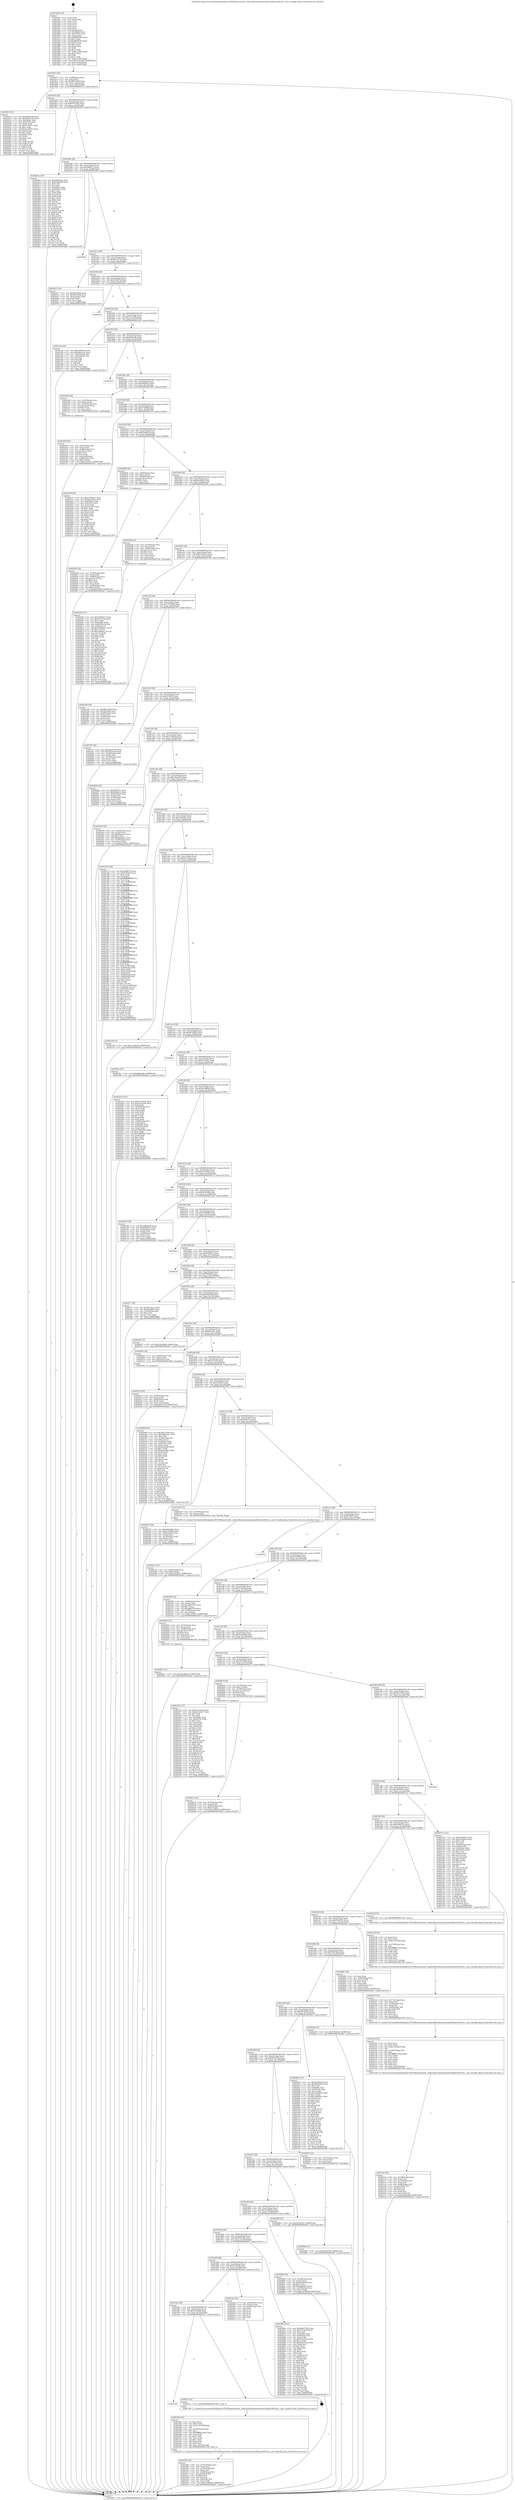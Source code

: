 digraph "0x401850" {
  label = "0x401850 (/mnt/c/Users/mathe/Desktop/tcc/POCII/binaries/extr_radare2librasmarcharmaarch64aarch64-dis.c_user_friendly_fixup_Final-ollvm.out::main(0))"
  labelloc = "t"
  node[shape=record]

  Entry [label="",width=0.3,height=0.3,shape=circle,fillcolor=black,style=filled]
  "0x4018c4" [label="{
     0x4018c4 [32]\l
     | [instrs]\l
     &nbsp;&nbsp;0x4018c4 \<+6\>: mov -0x98(%rbp),%eax\l
     &nbsp;&nbsp;0x4018ca \<+2\>: mov %eax,%ecx\l
     &nbsp;&nbsp;0x4018cc \<+6\>: sub $0x88b7d265,%ecx\l
     &nbsp;&nbsp;0x4018d2 \<+6\>: mov %eax,-0xac(%rbp)\l
     &nbsp;&nbsp;0x4018d8 \<+6\>: mov %ecx,-0xb0(%rbp)\l
     &nbsp;&nbsp;0x4018de \<+6\>: je 0000000000402413 \<main+0xbc3\>\l
  }"]
  "0x402413" [label="{
     0x402413 [91]\l
     | [instrs]\l
     &nbsp;&nbsp;0x402413 \<+5\>: mov $0xa940ce9c,%eax\l
     &nbsp;&nbsp;0x402418 \<+5\>: mov $0x97637393,%ecx\l
     &nbsp;&nbsp;0x40241d \<+7\>: mov 0x40506c,%edx\l
     &nbsp;&nbsp;0x402424 \<+7\>: mov 0x405054,%esi\l
     &nbsp;&nbsp;0x40242b \<+2\>: mov %edx,%edi\l
     &nbsp;&nbsp;0x40242d \<+6\>: sub $0x47cdb7f1,%edi\l
     &nbsp;&nbsp;0x402433 \<+3\>: sub $0x1,%edi\l
     &nbsp;&nbsp;0x402436 \<+6\>: add $0x47cdb7f1,%edi\l
     &nbsp;&nbsp;0x40243c \<+3\>: imul %edi,%edx\l
     &nbsp;&nbsp;0x40243f \<+3\>: and $0x1,%edx\l
     &nbsp;&nbsp;0x402442 \<+3\>: cmp $0x0,%edx\l
     &nbsp;&nbsp;0x402445 \<+4\>: sete %r8b\l
     &nbsp;&nbsp;0x402449 \<+3\>: cmp $0xa,%esi\l
     &nbsp;&nbsp;0x40244c \<+4\>: setl %r9b\l
     &nbsp;&nbsp;0x402450 \<+3\>: mov %r8b,%r10b\l
     &nbsp;&nbsp;0x402453 \<+3\>: and %r9b,%r10b\l
     &nbsp;&nbsp;0x402456 \<+3\>: xor %r9b,%r8b\l
     &nbsp;&nbsp;0x402459 \<+3\>: or %r8b,%r10b\l
     &nbsp;&nbsp;0x40245c \<+4\>: test $0x1,%r10b\l
     &nbsp;&nbsp;0x402460 \<+3\>: cmovne %ecx,%eax\l
     &nbsp;&nbsp;0x402463 \<+6\>: mov %eax,-0x98(%rbp)\l
     &nbsp;&nbsp;0x402469 \<+5\>: jmp 0000000000402bb7 \<main+0x1367\>\l
  }"]
  "0x4018e4" [label="{
     0x4018e4 [28]\l
     | [instrs]\l
     &nbsp;&nbsp;0x4018e4 \<+5\>: jmp 00000000004018e9 \<main+0x99\>\l
     &nbsp;&nbsp;0x4018e9 \<+6\>: mov -0xac(%rbp),%eax\l
     &nbsp;&nbsp;0x4018ef \<+5\>: sub $0x97637393,%eax\l
     &nbsp;&nbsp;0x4018f4 \<+6\>: mov %eax,-0xb4(%rbp)\l
     &nbsp;&nbsp;0x4018fa \<+6\>: je 000000000040246e \<main+0xc1e\>\l
  }"]
  Exit [label="",width=0.3,height=0.3,shape=circle,fillcolor=black,style=filled,peripheries=2]
  "0x40246e" [label="{
     0x40246e [137]\l
     | [instrs]\l
     &nbsp;&nbsp;0x40246e \<+5\>: mov $0xa940ce9c,%eax\l
     &nbsp;&nbsp;0x402473 \<+5\>: mov $0xfa0d3449,%ecx\l
     &nbsp;&nbsp;0x402478 \<+2\>: mov $0x1,%dl\l
     &nbsp;&nbsp;0x40247a \<+2\>: xor %esi,%esi\l
     &nbsp;&nbsp;0x40247c \<+7\>: mov 0x40506c,%edi\l
     &nbsp;&nbsp;0x402483 \<+8\>: mov 0x405054,%r8d\l
     &nbsp;&nbsp;0x40248b \<+3\>: sub $0x1,%esi\l
     &nbsp;&nbsp;0x40248e \<+3\>: mov %edi,%r9d\l
     &nbsp;&nbsp;0x402491 \<+3\>: add %esi,%r9d\l
     &nbsp;&nbsp;0x402494 \<+4\>: imul %r9d,%edi\l
     &nbsp;&nbsp;0x402498 \<+3\>: and $0x1,%edi\l
     &nbsp;&nbsp;0x40249b \<+3\>: cmp $0x0,%edi\l
     &nbsp;&nbsp;0x40249e \<+4\>: sete %r10b\l
     &nbsp;&nbsp;0x4024a2 \<+4\>: cmp $0xa,%r8d\l
     &nbsp;&nbsp;0x4024a6 \<+4\>: setl %r11b\l
     &nbsp;&nbsp;0x4024aa \<+3\>: mov %r10b,%bl\l
     &nbsp;&nbsp;0x4024ad \<+3\>: xor $0xff,%bl\l
     &nbsp;&nbsp;0x4024b0 \<+3\>: mov %r11b,%r14b\l
     &nbsp;&nbsp;0x4024b3 \<+4\>: xor $0xff,%r14b\l
     &nbsp;&nbsp;0x4024b7 \<+3\>: xor $0x1,%dl\l
     &nbsp;&nbsp;0x4024ba \<+3\>: mov %bl,%r15b\l
     &nbsp;&nbsp;0x4024bd \<+4\>: and $0xff,%r15b\l
     &nbsp;&nbsp;0x4024c1 \<+3\>: and %dl,%r10b\l
     &nbsp;&nbsp;0x4024c4 \<+3\>: mov %r14b,%r12b\l
     &nbsp;&nbsp;0x4024c7 \<+4\>: and $0xff,%r12b\l
     &nbsp;&nbsp;0x4024cb \<+3\>: and %dl,%r11b\l
     &nbsp;&nbsp;0x4024ce \<+3\>: or %r10b,%r15b\l
     &nbsp;&nbsp;0x4024d1 \<+3\>: or %r11b,%r12b\l
     &nbsp;&nbsp;0x4024d4 \<+3\>: xor %r12b,%r15b\l
     &nbsp;&nbsp;0x4024d7 \<+3\>: or %r14b,%bl\l
     &nbsp;&nbsp;0x4024da \<+3\>: xor $0xff,%bl\l
     &nbsp;&nbsp;0x4024dd \<+3\>: or $0x1,%dl\l
     &nbsp;&nbsp;0x4024e0 \<+2\>: and %dl,%bl\l
     &nbsp;&nbsp;0x4024e2 \<+3\>: or %bl,%r15b\l
     &nbsp;&nbsp;0x4024e5 \<+4\>: test $0x1,%r15b\l
     &nbsp;&nbsp;0x4024e9 \<+3\>: cmovne %ecx,%eax\l
     &nbsp;&nbsp;0x4024ec \<+6\>: mov %eax,-0x98(%rbp)\l
     &nbsp;&nbsp;0x4024f2 \<+5\>: jmp 0000000000402bb7 \<main+0x1367\>\l
  }"]
  "0x401900" [label="{
     0x401900 [28]\l
     | [instrs]\l
     &nbsp;&nbsp;0x401900 \<+5\>: jmp 0000000000401905 \<main+0xb5\>\l
     &nbsp;&nbsp;0x401905 \<+6\>: mov -0xac(%rbp),%eax\l
     &nbsp;&nbsp;0x40190b \<+5\>: sub $0x9a8bfc7a,%eax\l
     &nbsp;&nbsp;0x401910 \<+6\>: mov %eax,-0xb8(%rbp)\l
     &nbsp;&nbsp;0x401916 \<+6\>: je 00000000004028fd \<main+0x10ad\>\l
  }"]
  "0x402884" [label="{
     0x402884 [15]\l
     | [instrs]\l
     &nbsp;&nbsp;0x402884 \<+10\>: movl $0x565d1f4b,-0x98(%rbp)\l
     &nbsp;&nbsp;0x40288e \<+5\>: jmp 0000000000402bb7 \<main+0x1367\>\l
  }"]
  "0x4028fd" [label="{
     0x4028fd\l
  }", style=dashed]
  "0x40191c" [label="{
     0x40191c [28]\l
     | [instrs]\l
     &nbsp;&nbsp;0x40191c \<+5\>: jmp 0000000000401921 \<main+0xd1\>\l
     &nbsp;&nbsp;0x401921 \<+6\>: mov -0xac(%rbp),%eax\l
     &nbsp;&nbsp;0x401927 \<+5\>: sub $0x9d31b730,%eax\l
     &nbsp;&nbsp;0x40192c \<+6\>: mov %eax,-0xbc(%rbp)\l
     &nbsp;&nbsp;0x401932 \<+6\>: je 0000000000402037 \<main+0x7e7\>\l
  }"]
  "0x40283c" [label="{
     0x40283c [15]\l
     | [instrs]\l
     &nbsp;&nbsp;0x40283c \<+10\>: movl $0x54c68b29,-0x98(%rbp)\l
     &nbsp;&nbsp;0x402846 \<+5\>: jmp 0000000000402bb7 \<main+0x1367\>\l
  }"]
  "0x402037" [label="{
     0x402037 [30]\l
     | [instrs]\l
     &nbsp;&nbsp;0x402037 \<+5\>: mov $0x6fc5400d,%eax\l
     &nbsp;&nbsp;0x40203c \<+5\>: mov $0x24f15b94,%ecx\l
     &nbsp;&nbsp;0x402041 \<+3\>: mov -0x2c(%rbp),%edx\l
     &nbsp;&nbsp;0x402044 \<+3\>: cmp $0x0,%edx\l
     &nbsp;&nbsp;0x402047 \<+3\>: cmove %ecx,%eax\l
     &nbsp;&nbsp;0x40204a \<+6\>: mov %eax,-0x98(%rbp)\l
     &nbsp;&nbsp;0x402050 \<+5\>: jmp 0000000000402bb7 \<main+0x1367\>\l
  }"]
  "0x401938" [label="{
     0x401938 [28]\l
     | [instrs]\l
     &nbsp;&nbsp;0x401938 \<+5\>: jmp 000000000040193d \<main+0xed\>\l
     &nbsp;&nbsp;0x40193d \<+6\>: mov -0xac(%rbp),%eax\l
     &nbsp;&nbsp;0x401943 \<+5\>: sub $0xa498d7cf,%eax\l
     &nbsp;&nbsp;0x401948 \<+6\>: mov %eax,-0xc0(%rbp)\l
     &nbsp;&nbsp;0x40194e \<+6\>: je 0000000000402ac6 \<main+0x1276\>\l
  }"]
  "0x4025f4" [label="{
     0x4025f4 [153]\l
     | [instrs]\l
     &nbsp;&nbsp;0x4025f4 \<+5\>: mov $0xf10083e7,%edx\l
     &nbsp;&nbsp;0x4025f9 \<+5\>: mov $0x51bc57dd,%esi\l
     &nbsp;&nbsp;0x4025fe \<+3\>: mov $0x1,%r8b\l
     &nbsp;&nbsp;0x402601 \<+8\>: mov 0x40506c,%r9d\l
     &nbsp;&nbsp;0x402609 \<+8\>: mov 0x405054,%r10d\l
     &nbsp;&nbsp;0x402611 \<+3\>: mov %r9d,%r11d\l
     &nbsp;&nbsp;0x402614 \<+7\>: add $0x41f98a01,%r11d\l
     &nbsp;&nbsp;0x40261b \<+4\>: sub $0x1,%r11d\l
     &nbsp;&nbsp;0x40261f \<+7\>: sub $0x41f98a01,%r11d\l
     &nbsp;&nbsp;0x402626 \<+4\>: imul %r11d,%r9d\l
     &nbsp;&nbsp;0x40262a \<+4\>: and $0x1,%r9d\l
     &nbsp;&nbsp;0x40262e \<+4\>: cmp $0x0,%r9d\l
     &nbsp;&nbsp;0x402632 \<+3\>: sete %bl\l
     &nbsp;&nbsp;0x402635 \<+4\>: cmp $0xa,%r10d\l
     &nbsp;&nbsp;0x402639 \<+4\>: setl %r14b\l
     &nbsp;&nbsp;0x40263d \<+3\>: mov %bl,%r15b\l
     &nbsp;&nbsp;0x402640 \<+4\>: xor $0xff,%r15b\l
     &nbsp;&nbsp;0x402644 \<+3\>: mov %r14b,%r12b\l
     &nbsp;&nbsp;0x402647 \<+4\>: xor $0xff,%r12b\l
     &nbsp;&nbsp;0x40264b \<+4\>: xor $0x1,%r8b\l
     &nbsp;&nbsp;0x40264f \<+3\>: mov %r15b,%r13b\l
     &nbsp;&nbsp;0x402652 \<+4\>: and $0xff,%r13b\l
     &nbsp;&nbsp;0x402656 \<+3\>: and %r8b,%bl\l
     &nbsp;&nbsp;0x402659 \<+3\>: mov %r12b,%al\l
     &nbsp;&nbsp;0x40265c \<+2\>: and $0xff,%al\l
     &nbsp;&nbsp;0x40265e \<+3\>: and %r8b,%r14b\l
     &nbsp;&nbsp;0x402661 \<+3\>: or %bl,%r13b\l
     &nbsp;&nbsp;0x402664 \<+3\>: or %r14b,%al\l
     &nbsp;&nbsp;0x402667 \<+3\>: xor %al,%r13b\l
     &nbsp;&nbsp;0x40266a \<+3\>: or %r12b,%r15b\l
     &nbsp;&nbsp;0x40266d \<+4\>: xor $0xff,%r15b\l
     &nbsp;&nbsp;0x402671 \<+4\>: or $0x1,%r8b\l
     &nbsp;&nbsp;0x402675 \<+3\>: and %r8b,%r15b\l
     &nbsp;&nbsp;0x402678 \<+3\>: or %r15b,%r13b\l
     &nbsp;&nbsp;0x40267b \<+4\>: test $0x1,%r13b\l
     &nbsp;&nbsp;0x40267f \<+3\>: cmovne %esi,%edx\l
     &nbsp;&nbsp;0x402682 \<+6\>: mov %edx,-0x98(%rbp)\l
     &nbsp;&nbsp;0x402688 \<+5\>: jmp 0000000000402bb7 \<main+0x1367\>\l
  }"]
  "0x402ac6" [label="{
     0x402ac6\l
  }", style=dashed]
  "0x401954" [label="{
     0x401954 [28]\l
     | [instrs]\l
     &nbsp;&nbsp;0x401954 \<+5\>: jmp 0000000000401959 \<main+0x109\>\l
     &nbsp;&nbsp;0x401959 \<+6\>: mov -0xac(%rbp),%eax\l
     &nbsp;&nbsp;0x40195f \<+5\>: sub $0xa7a1e50b,%eax\l
     &nbsp;&nbsp;0x401964 \<+6\>: mov %eax,-0xc4(%rbp)\l
     &nbsp;&nbsp;0x40196a \<+6\>: je 0000000000401e4a \<main+0x5fa\>\l
  }"]
  "0x40253c" [label="{
     0x40253c [25]\l
     | [instrs]\l
     &nbsp;&nbsp;0x40253c \<+4\>: mov -0x40(%rbp),%rax\l
     &nbsp;&nbsp;0x402540 \<+6\>: movl $0x0,(%rax)\l
     &nbsp;&nbsp;0x402546 \<+10\>: movl $0x2162b52,-0x98(%rbp)\l
     &nbsp;&nbsp;0x402550 \<+5\>: jmp 0000000000402bb7 \<main+0x1367\>\l
  }"]
  "0x401e4a" [label="{
     0x401e4a [53]\l
     | [instrs]\l
     &nbsp;&nbsp;0x401e4a \<+5\>: mov $0xa498d7cf,%eax\l
     &nbsp;&nbsp;0x401e4f \<+5\>: mov $0xcbbac01b,%ecx\l
     &nbsp;&nbsp;0x401e54 \<+6\>: mov -0x92(%rbp),%dl\l
     &nbsp;&nbsp;0x401e5a \<+7\>: mov -0x91(%rbp),%sil\l
     &nbsp;&nbsp;0x401e61 \<+3\>: mov %dl,%dil\l
     &nbsp;&nbsp;0x401e64 \<+3\>: and %sil,%dil\l
     &nbsp;&nbsp;0x401e67 \<+3\>: xor %sil,%dl\l
     &nbsp;&nbsp;0x401e6a \<+3\>: or %dl,%dil\l
     &nbsp;&nbsp;0x401e6d \<+4\>: test $0x1,%dil\l
     &nbsp;&nbsp;0x401e71 \<+3\>: cmovne %ecx,%eax\l
     &nbsp;&nbsp;0x401e74 \<+6\>: mov %eax,-0x98(%rbp)\l
     &nbsp;&nbsp;0x401e7a \<+5\>: jmp 0000000000402bb7 \<main+0x1367\>\l
  }"]
  "0x401970" [label="{
     0x401970 [28]\l
     | [instrs]\l
     &nbsp;&nbsp;0x401970 \<+5\>: jmp 0000000000401975 \<main+0x125\>\l
     &nbsp;&nbsp;0x401975 \<+6\>: mov -0xac(%rbp),%eax\l
     &nbsp;&nbsp;0x40197b \<+5\>: sub $0xa940ce9c,%eax\l
     &nbsp;&nbsp;0x401980 \<+6\>: mov %eax,-0xc8(%rbp)\l
     &nbsp;&nbsp;0x401986 \<+6\>: je 0000000000402b35 \<main+0x12e5\>\l
  }"]
  "0x402bb7" [label="{
     0x402bb7 [5]\l
     | [instrs]\l
     &nbsp;&nbsp;0x402bb7 \<+5\>: jmp 00000000004018c4 \<main+0x74\>\l
  }"]
  "0x401850" [label="{
     0x401850 [116]\l
     | [instrs]\l
     &nbsp;&nbsp;0x401850 \<+1\>: push %rbp\l
     &nbsp;&nbsp;0x401851 \<+3\>: mov %rsp,%rbp\l
     &nbsp;&nbsp;0x401854 \<+2\>: push %r15\l
     &nbsp;&nbsp;0x401856 \<+2\>: push %r14\l
     &nbsp;&nbsp;0x401858 \<+2\>: push %r13\l
     &nbsp;&nbsp;0x40185a \<+2\>: push %r12\l
     &nbsp;&nbsp;0x40185c \<+1\>: push %rbx\l
     &nbsp;&nbsp;0x40185d \<+7\>: sub $0x168,%rsp\l
     &nbsp;&nbsp;0x401864 \<+7\>: mov 0x40506c,%eax\l
     &nbsp;&nbsp;0x40186b \<+7\>: mov 0x405054,%ecx\l
     &nbsp;&nbsp;0x401872 \<+2\>: mov %eax,%edx\l
     &nbsp;&nbsp;0x401874 \<+6\>: add $0xf984f1b9,%edx\l
     &nbsp;&nbsp;0x40187a \<+3\>: sub $0x1,%edx\l
     &nbsp;&nbsp;0x40187d \<+6\>: sub $0xf984f1b9,%edx\l
     &nbsp;&nbsp;0x401883 \<+3\>: imul %edx,%eax\l
     &nbsp;&nbsp;0x401886 \<+3\>: and $0x1,%eax\l
     &nbsp;&nbsp;0x401889 \<+3\>: cmp $0x0,%eax\l
     &nbsp;&nbsp;0x40188c \<+4\>: sete %r8b\l
     &nbsp;&nbsp;0x401890 \<+4\>: and $0x1,%r8b\l
     &nbsp;&nbsp;0x401894 \<+7\>: mov %r8b,-0x92(%rbp)\l
     &nbsp;&nbsp;0x40189b \<+3\>: cmp $0xa,%ecx\l
     &nbsp;&nbsp;0x40189e \<+4\>: setl %r8b\l
     &nbsp;&nbsp;0x4018a2 \<+4\>: and $0x1,%r8b\l
     &nbsp;&nbsp;0x4018a6 \<+7\>: mov %r8b,-0x91(%rbp)\l
     &nbsp;&nbsp;0x4018ad \<+10\>: movl $0xa7a1e50b,-0x98(%rbp)\l
     &nbsp;&nbsp;0x4018b7 \<+6\>: mov %edi,-0x9c(%rbp)\l
     &nbsp;&nbsp;0x4018bd \<+7\>: mov %rsi,-0xa8(%rbp)\l
  }"]
  "0x4023b5" [label="{
     0x4023b5 [52]\l
     | [instrs]\l
     &nbsp;&nbsp;0x4023b5 \<+6\>: mov -0x18c(%rbp),%ecx\l
     &nbsp;&nbsp;0x4023bb \<+3\>: imul %eax,%ecx\l
     &nbsp;&nbsp;0x4023be \<+4\>: mov -0x70(%rbp),%r8\l
     &nbsp;&nbsp;0x4023c2 \<+3\>: mov (%r8),%r8\l
     &nbsp;&nbsp;0x4023c5 \<+4\>: mov -0x68(%rbp),%r9\l
     &nbsp;&nbsp;0x4023c9 \<+3\>: movslq (%r9),%r9\l
     &nbsp;&nbsp;0x4023cc \<+4\>: shl $0x4,%r9\l
     &nbsp;&nbsp;0x4023d0 \<+3\>: add %r9,%r8\l
     &nbsp;&nbsp;0x4023d3 \<+4\>: mov 0x8(%r8),%r8\l
     &nbsp;&nbsp;0x4023d7 \<+3\>: mov %ecx,(%r8)\l
     &nbsp;&nbsp;0x4023da \<+10\>: movl $0xc31993e9,-0x98(%rbp)\l
     &nbsp;&nbsp;0x4023e4 \<+5\>: jmp 0000000000402bb7 \<main+0x1367\>\l
  }"]
  "0x402b35" [label="{
     0x402b35\l
  }", style=dashed]
  "0x40198c" [label="{
     0x40198c [28]\l
     | [instrs]\l
     &nbsp;&nbsp;0x40198c \<+5\>: jmp 0000000000401991 \<main+0x141\>\l
     &nbsp;&nbsp;0x401991 \<+6\>: mov -0xac(%rbp),%eax\l
     &nbsp;&nbsp;0x401997 \<+5\>: sub $0xab6d9e50,%eax\l
     &nbsp;&nbsp;0x40199c \<+6\>: mov %eax,-0xcc(%rbp)\l
     &nbsp;&nbsp;0x4019a2 \<+6\>: je 0000000000402309 \<main+0xab9\>\l
  }"]
  "0x402381" [label="{
     0x402381 [52]\l
     | [instrs]\l
     &nbsp;&nbsp;0x402381 \<+2\>: xor %ecx,%ecx\l
     &nbsp;&nbsp;0x402383 \<+5\>: mov $0x2,%edx\l
     &nbsp;&nbsp;0x402388 \<+6\>: mov %edx,-0x188(%rbp)\l
     &nbsp;&nbsp;0x40238e \<+1\>: cltd\l
     &nbsp;&nbsp;0x40238f \<+6\>: mov -0x188(%rbp),%esi\l
     &nbsp;&nbsp;0x402395 \<+2\>: idiv %esi\l
     &nbsp;&nbsp;0x402397 \<+6\>: imul $0xfffffffe,%edx,%edx\l
     &nbsp;&nbsp;0x40239d \<+2\>: mov %ecx,%edi\l
     &nbsp;&nbsp;0x40239f \<+2\>: sub %edx,%edi\l
     &nbsp;&nbsp;0x4023a1 \<+2\>: mov %ecx,%edx\l
     &nbsp;&nbsp;0x4023a3 \<+3\>: sub $0x1,%edx\l
     &nbsp;&nbsp;0x4023a6 \<+2\>: add %edx,%edi\l
     &nbsp;&nbsp;0x4023a8 \<+2\>: sub %edi,%ecx\l
     &nbsp;&nbsp;0x4023aa \<+6\>: mov %ecx,-0x18c(%rbp)\l
     &nbsp;&nbsp;0x4023b0 \<+5\>: call 0000000000401160 \<next_i\>\l
     | [calls]\l
     &nbsp;&nbsp;0x401160 \{1\} (/mnt/c/Users/mathe/Desktop/tcc/POCII/binaries/extr_radare2librasmarcharmaarch64aarch64-dis.c_user_friendly_fixup_Final-ollvm.out::next_i)\l
  }"]
  "0x402309" [label="{
     0x402309 [29]\l
     | [instrs]\l
     &nbsp;&nbsp;0x402309 \<+4\>: mov -0x50(%rbp),%rax\l
     &nbsp;&nbsp;0x40230d \<+6\>: movl $0x1,(%rax)\l
     &nbsp;&nbsp;0x402313 \<+4\>: mov -0x50(%rbp),%rax\l
     &nbsp;&nbsp;0x402317 \<+3\>: movslq (%rax),%rax\l
     &nbsp;&nbsp;0x40231a \<+4\>: shl $0x2,%rax\l
     &nbsp;&nbsp;0x40231e \<+3\>: mov %rax,%rdi\l
     &nbsp;&nbsp;0x402321 \<+5\>: call 0000000000401050 \<malloc@plt\>\l
     | [calls]\l
     &nbsp;&nbsp;0x401050 \{1\} (unknown)\l
  }"]
  "0x4019a8" [label="{
     0x4019a8 [28]\l
     | [instrs]\l
     &nbsp;&nbsp;0x4019a8 \<+5\>: jmp 00000000004019ad \<main+0x15d\>\l
     &nbsp;&nbsp;0x4019ad \<+6\>: mov -0xac(%rbp),%eax\l
     &nbsp;&nbsp;0x4019b3 \<+5\>: sub $0xb17fc9d8,%eax\l
     &nbsp;&nbsp;0x4019b8 \<+6\>: mov %eax,-0xd0(%rbp)\l
     &nbsp;&nbsp;0x4019be \<+6\>: je 0000000000402579 \<main+0xd29\>\l
  }"]
  "0x401e08" [label="{
     0x401e08\l
  }", style=dashed]
  "0x402579" [label="{
     0x402579 [91]\l
     | [instrs]\l
     &nbsp;&nbsp;0x402579 \<+5\>: mov $0xf10083e7,%eax\l
     &nbsp;&nbsp;0x40257e \<+5\>: mov $0xb8ca4810,%ecx\l
     &nbsp;&nbsp;0x402583 \<+7\>: mov 0x40506c,%edx\l
     &nbsp;&nbsp;0x40258a \<+7\>: mov 0x405054,%esi\l
     &nbsp;&nbsp;0x402591 \<+2\>: mov %edx,%edi\l
     &nbsp;&nbsp;0x402593 \<+6\>: add $0xcc413b1,%edi\l
     &nbsp;&nbsp;0x402599 \<+3\>: sub $0x1,%edi\l
     &nbsp;&nbsp;0x40259c \<+6\>: sub $0xcc413b1,%edi\l
     &nbsp;&nbsp;0x4025a2 \<+3\>: imul %edi,%edx\l
     &nbsp;&nbsp;0x4025a5 \<+3\>: and $0x1,%edx\l
     &nbsp;&nbsp;0x4025a8 \<+3\>: cmp $0x0,%edx\l
     &nbsp;&nbsp;0x4025ab \<+4\>: sete %r8b\l
     &nbsp;&nbsp;0x4025af \<+3\>: cmp $0xa,%esi\l
     &nbsp;&nbsp;0x4025b2 \<+4\>: setl %r9b\l
     &nbsp;&nbsp;0x4025b6 \<+3\>: mov %r8b,%r10b\l
     &nbsp;&nbsp;0x4025b9 \<+3\>: and %r9b,%r10b\l
     &nbsp;&nbsp;0x4025bc \<+3\>: xor %r9b,%r8b\l
     &nbsp;&nbsp;0x4025bf \<+3\>: or %r8b,%r10b\l
     &nbsp;&nbsp;0x4025c2 \<+4\>: test $0x1,%r10b\l
     &nbsp;&nbsp;0x4025c6 \<+3\>: cmovne %ecx,%eax\l
     &nbsp;&nbsp;0x4025c9 \<+6\>: mov %eax,-0x98(%rbp)\l
     &nbsp;&nbsp;0x4025cf \<+5\>: jmp 0000000000402bb7 \<main+0x1367\>\l
  }"]
  "0x4019c4" [label="{
     0x4019c4 [28]\l
     | [instrs]\l
     &nbsp;&nbsp;0x4019c4 \<+5\>: jmp 00000000004019c9 \<main+0x179\>\l
     &nbsp;&nbsp;0x4019c9 \<+6\>: mov -0xac(%rbp),%eax\l
     &nbsp;&nbsp;0x4019cf \<+5\>: sub $0xb3fadb1d,%eax\l
     &nbsp;&nbsp;0x4019d4 \<+6\>: mov %eax,-0xd4(%rbp)\l
     &nbsp;&nbsp;0x4019da \<+6\>: je 00000000004020b6 \<main+0x866\>\l
  }"]
  "0x40237c" [label="{
     0x40237c [5]\l
     | [instrs]\l
     &nbsp;&nbsp;0x40237c \<+5\>: call 0000000000401160 \<next_i\>\l
     | [calls]\l
     &nbsp;&nbsp;0x401160 \{1\} (/mnt/c/Users/mathe/Desktop/tcc/POCII/binaries/extr_radare2librasmarcharmaarch64aarch64-dis.c_user_friendly_fixup_Final-ollvm.out::next_i)\l
  }"]
  "0x4020b6" [label="{
     0x4020b6 [29]\l
     | [instrs]\l
     &nbsp;&nbsp;0x4020b6 \<+4\>: mov -0x60(%rbp),%rax\l
     &nbsp;&nbsp;0x4020ba \<+6\>: movl $0x1,(%rax)\l
     &nbsp;&nbsp;0x4020c0 \<+4\>: mov -0x60(%rbp),%rax\l
     &nbsp;&nbsp;0x4020c4 \<+3\>: movslq (%rax),%rax\l
     &nbsp;&nbsp;0x4020c7 \<+4\>: shl $0x3,%rax\l
     &nbsp;&nbsp;0x4020cb \<+3\>: mov %rax,%rdi\l
     &nbsp;&nbsp;0x4020ce \<+5\>: call 0000000000401050 \<malloc@plt\>\l
     | [calls]\l
     &nbsp;&nbsp;0x401050 \{1\} (unknown)\l
  }"]
  "0x4019e0" [label="{
     0x4019e0 [28]\l
     | [instrs]\l
     &nbsp;&nbsp;0x4019e0 \<+5\>: jmp 00000000004019e5 \<main+0x195\>\l
     &nbsp;&nbsp;0x4019e5 \<+6\>: mov -0xac(%rbp),%eax\l
     &nbsp;&nbsp;0x4019eb \<+5\>: sub $0xb8ca4810,%eax\l
     &nbsp;&nbsp;0x4019f0 \<+6\>: mov %eax,-0xd8(%rbp)\l
     &nbsp;&nbsp;0x4019f6 \<+6\>: je 00000000004025d4 \<main+0xd84\>\l
  }"]
  "0x401dec" [label="{
     0x401dec [28]\l
     | [instrs]\l
     &nbsp;&nbsp;0x401dec \<+5\>: jmp 0000000000401df1 \<main+0x5a1\>\l
     &nbsp;&nbsp;0x401df1 \<+6\>: mov -0xac(%rbp),%eax\l
     &nbsp;&nbsp;0x401df7 \<+5\>: sub $0x5f10eaf9,%eax\l
     &nbsp;&nbsp;0x401dfc \<+6\>: mov %eax,-0x16c(%rbp)\l
     &nbsp;&nbsp;0x401e02 \<+6\>: je 000000000040237c \<main+0xb2c\>\l
  }"]
  "0x4025d4" [label="{
     0x4025d4 [32]\l
     | [instrs]\l
     &nbsp;&nbsp;0x4025d4 \<+4\>: mov -0x70(%rbp),%rax\l
     &nbsp;&nbsp;0x4025d8 \<+3\>: mov (%rax),%rax\l
     &nbsp;&nbsp;0x4025db \<+4\>: mov -0x40(%rbp),%rcx\l
     &nbsp;&nbsp;0x4025df \<+3\>: movslq (%rcx),%rcx\l
     &nbsp;&nbsp;0x4025e2 \<+4\>: shl $0x4,%rcx\l
     &nbsp;&nbsp;0x4025e6 \<+3\>: add %rcx,%rax\l
     &nbsp;&nbsp;0x4025e9 \<+3\>: mov (%rax),%rax\l
     &nbsp;&nbsp;0x4025ec \<+3\>: mov %rax,%rdi\l
     &nbsp;&nbsp;0x4025ef \<+5\>: call 0000000000401030 \<free@plt\>\l
     | [calls]\l
     &nbsp;&nbsp;0x401030 \{1\} (unknown)\l
  }"]
  "0x4019fc" [label="{
     0x4019fc [28]\l
     | [instrs]\l
     &nbsp;&nbsp;0x4019fc \<+5\>: jmp 0000000000401a01 \<main+0x1b1\>\l
     &nbsp;&nbsp;0x401a01 \<+6\>: mov -0xac(%rbp),%eax\l
     &nbsp;&nbsp;0x401a07 \<+5\>: sub $0xbcc0547a,%eax\l
     &nbsp;&nbsp;0x401a0c \<+6\>: mov %eax,-0xdc(%rbp)\l
     &nbsp;&nbsp;0x401a12 \<+6\>: je 0000000000402358 \<main+0xb08\>\l
  }"]
  "0x402aae" [label="{
     0x402aae [24]\l
     | [instrs]\l
     &nbsp;&nbsp;0x402aae \<+7\>: mov -0x90(%rbp),%rax\l
     &nbsp;&nbsp;0x402ab5 \<+2\>: mov (%rax),%eax\l
     &nbsp;&nbsp;0x402ab7 \<+4\>: lea -0x28(%rbp),%rsp\l
     &nbsp;&nbsp;0x402abb \<+1\>: pop %rbx\l
     &nbsp;&nbsp;0x402abc \<+2\>: pop %r12\l
     &nbsp;&nbsp;0x402abe \<+2\>: pop %r13\l
     &nbsp;&nbsp;0x402ac0 \<+2\>: pop %r14\l
     &nbsp;&nbsp;0x402ac2 \<+2\>: pop %r15\l
     &nbsp;&nbsp;0x402ac4 \<+1\>: pop %rbp\l
     &nbsp;&nbsp;0x402ac5 \<+1\>: ret\l
  }"]
  "0x402358" [label="{
     0x402358 [36]\l
     | [instrs]\l
     &nbsp;&nbsp;0x402358 \<+5\>: mov $0x88b7d265,%eax\l
     &nbsp;&nbsp;0x40235d \<+5\>: mov $0x5f10eaf9,%ecx\l
     &nbsp;&nbsp;0x402362 \<+4\>: mov -0x48(%rbp),%rdx\l
     &nbsp;&nbsp;0x402366 \<+2\>: mov (%rdx),%esi\l
     &nbsp;&nbsp;0x402368 \<+4\>: mov -0x50(%rbp),%rdx\l
     &nbsp;&nbsp;0x40236c \<+2\>: cmp (%rdx),%esi\l
     &nbsp;&nbsp;0x40236e \<+3\>: cmovl %ecx,%eax\l
     &nbsp;&nbsp;0x402371 \<+6\>: mov %eax,-0x98(%rbp)\l
     &nbsp;&nbsp;0x402377 \<+5\>: jmp 0000000000402bb7 \<main+0x1367\>\l
  }"]
  "0x401a18" [label="{
     0x401a18 [28]\l
     | [instrs]\l
     &nbsp;&nbsp;0x401a18 \<+5\>: jmp 0000000000401a1d \<main+0x1cd\>\l
     &nbsp;&nbsp;0x401a1d \<+6\>: mov -0xac(%rbp),%eax\l
     &nbsp;&nbsp;0x401a23 \<+5\>: sub $0xc1d7db58,%eax\l
     &nbsp;&nbsp;0x401a28 \<+6\>: mov %eax,-0xe0(%rbp)\l
     &nbsp;&nbsp;0x401a2e \<+6\>: je 00000000004027f7 \<main+0xfa7\>\l
  }"]
  "0x401dd0" [label="{
     0x401dd0 [28]\l
     | [instrs]\l
     &nbsp;&nbsp;0x401dd0 \<+5\>: jmp 0000000000401dd5 \<main+0x585\>\l
     &nbsp;&nbsp;0x401dd5 \<+6\>: mov -0xac(%rbp),%eax\l
     &nbsp;&nbsp;0x401ddb \<+5\>: sub $0x57b2fc4f,%eax\l
     &nbsp;&nbsp;0x401de0 \<+6\>: mov %eax,-0x168(%rbp)\l
     &nbsp;&nbsp;0x401de6 \<+6\>: je 0000000000402aae \<main+0x125e\>\l
  }"]
  "0x4027f7" [label="{
     0x4027f7 [36]\l
     | [instrs]\l
     &nbsp;&nbsp;0x4027f7 \<+5\>: mov $0x4bbc9738,%eax\l
     &nbsp;&nbsp;0x4027fc \<+5\>: mov $0x161b5ee6,%ecx\l
     &nbsp;&nbsp;0x402801 \<+4\>: mov -0x38(%rbp),%rdx\l
     &nbsp;&nbsp;0x402805 \<+2\>: mov (%rdx),%esi\l
     &nbsp;&nbsp;0x402807 \<+4\>: mov -0x78(%rbp),%rdx\l
     &nbsp;&nbsp;0x40280b \<+2\>: cmp (%rdx),%esi\l
     &nbsp;&nbsp;0x40280d \<+3\>: cmovl %ecx,%eax\l
     &nbsp;&nbsp;0x402810 \<+6\>: mov %eax,-0x98(%rbp)\l
     &nbsp;&nbsp;0x402816 \<+5\>: jmp 0000000000402bb7 \<main+0x1367\>\l
  }"]
  "0x401a34" [label="{
     0x401a34 [28]\l
     | [instrs]\l
     &nbsp;&nbsp;0x401a34 \<+5\>: jmp 0000000000401a39 \<main+0x1e9\>\l
     &nbsp;&nbsp;0x401a39 \<+6\>: mov -0xac(%rbp),%eax\l
     &nbsp;&nbsp;0x401a3f \<+5\>: sub $0xc27ffa35,%eax\l
     &nbsp;&nbsp;0x401a44 \<+6\>: mov %eax,-0xe4(%rbp)\l
     &nbsp;&nbsp;0x401a4a \<+6\>: je 0000000000402092 \<main+0x842\>\l
  }"]
  "0x40296c" [label="{
     0x40296c [147]\l
     | [instrs]\l
     &nbsp;&nbsp;0x40296c \<+5\>: mov $0x38b13794,%eax\l
     &nbsp;&nbsp;0x402971 \<+5\>: mov $0x1075e20,%ecx\l
     &nbsp;&nbsp;0x402976 \<+2\>: mov $0x1,%dl\l
     &nbsp;&nbsp;0x402978 \<+7\>: mov 0x40506c,%esi\l
     &nbsp;&nbsp;0x40297f \<+7\>: mov 0x405054,%edi\l
     &nbsp;&nbsp;0x402986 \<+3\>: mov %esi,%r8d\l
     &nbsp;&nbsp;0x402989 \<+7\>: sub $0x93ec252a,%r8d\l
     &nbsp;&nbsp;0x402990 \<+4\>: sub $0x1,%r8d\l
     &nbsp;&nbsp;0x402994 \<+7\>: add $0x93ec252a,%r8d\l
     &nbsp;&nbsp;0x40299b \<+4\>: imul %r8d,%esi\l
     &nbsp;&nbsp;0x40299f \<+3\>: and $0x1,%esi\l
     &nbsp;&nbsp;0x4029a2 \<+3\>: cmp $0x0,%esi\l
     &nbsp;&nbsp;0x4029a5 \<+4\>: sete %r9b\l
     &nbsp;&nbsp;0x4029a9 \<+3\>: cmp $0xa,%edi\l
     &nbsp;&nbsp;0x4029ac \<+4\>: setl %r10b\l
     &nbsp;&nbsp;0x4029b0 \<+3\>: mov %r9b,%r11b\l
     &nbsp;&nbsp;0x4029b3 \<+4\>: xor $0xff,%r11b\l
     &nbsp;&nbsp;0x4029b7 \<+3\>: mov %r10b,%bl\l
     &nbsp;&nbsp;0x4029ba \<+3\>: xor $0xff,%bl\l
     &nbsp;&nbsp;0x4029bd \<+3\>: xor $0x0,%dl\l
     &nbsp;&nbsp;0x4029c0 \<+3\>: mov %r11b,%r14b\l
     &nbsp;&nbsp;0x4029c3 \<+4\>: and $0x0,%r14b\l
     &nbsp;&nbsp;0x4029c7 \<+3\>: and %dl,%r9b\l
     &nbsp;&nbsp;0x4029ca \<+3\>: mov %bl,%r15b\l
     &nbsp;&nbsp;0x4029cd \<+4\>: and $0x0,%r15b\l
     &nbsp;&nbsp;0x4029d1 \<+3\>: and %dl,%r10b\l
     &nbsp;&nbsp;0x4029d4 \<+3\>: or %r9b,%r14b\l
     &nbsp;&nbsp;0x4029d7 \<+3\>: or %r10b,%r15b\l
     &nbsp;&nbsp;0x4029da \<+3\>: xor %r15b,%r14b\l
     &nbsp;&nbsp;0x4029dd \<+3\>: or %bl,%r11b\l
     &nbsp;&nbsp;0x4029e0 \<+4\>: xor $0xff,%r11b\l
     &nbsp;&nbsp;0x4029e4 \<+3\>: or $0x0,%dl\l
     &nbsp;&nbsp;0x4029e7 \<+3\>: and %dl,%r11b\l
     &nbsp;&nbsp;0x4029ea \<+3\>: or %r11b,%r14b\l
     &nbsp;&nbsp;0x4029ed \<+4\>: test $0x1,%r14b\l
     &nbsp;&nbsp;0x4029f1 \<+3\>: cmovne %ecx,%eax\l
     &nbsp;&nbsp;0x4029f4 \<+6\>: mov %eax,-0x98(%rbp)\l
     &nbsp;&nbsp;0x4029fa \<+5\>: jmp 0000000000402bb7 \<main+0x1367\>\l
  }"]
  "0x402092" [label="{
     0x402092 [36]\l
     | [instrs]\l
     &nbsp;&nbsp;0x402092 \<+5\>: mov $0xb02b731,%eax\l
     &nbsp;&nbsp;0x402097 \<+5\>: mov $0xb3fadb1d,%ecx\l
     &nbsp;&nbsp;0x40209c \<+4\>: mov -0x68(%rbp),%rdx\l
     &nbsp;&nbsp;0x4020a0 \<+2\>: mov (%rdx),%esi\l
     &nbsp;&nbsp;0x4020a2 \<+4\>: mov -0x78(%rbp),%rdx\l
     &nbsp;&nbsp;0x4020a6 \<+2\>: cmp (%rdx),%esi\l
     &nbsp;&nbsp;0x4020a8 \<+3\>: cmovl %ecx,%eax\l
     &nbsp;&nbsp;0x4020ab \<+6\>: mov %eax,-0x98(%rbp)\l
     &nbsp;&nbsp;0x4020b1 \<+5\>: jmp 0000000000402bb7 \<main+0x1367\>\l
  }"]
  "0x401a50" [label="{
     0x401a50 [28]\l
     | [instrs]\l
     &nbsp;&nbsp;0x401a50 \<+5\>: jmp 0000000000401a55 \<main+0x205\>\l
     &nbsp;&nbsp;0x401a55 \<+6\>: mov -0xac(%rbp),%eax\l
     &nbsp;&nbsp;0x401a5b \<+5\>: sub $0xc31993e9,%eax\l
     &nbsp;&nbsp;0x401a60 \<+6\>: mov %eax,-0xe8(%rbp)\l
     &nbsp;&nbsp;0x401a66 \<+6\>: je 00000000004023e9 \<main+0xb99\>\l
  }"]
  "0x401db4" [label="{
     0x401db4 [28]\l
     | [instrs]\l
     &nbsp;&nbsp;0x401db4 \<+5\>: jmp 0000000000401db9 \<main+0x569\>\l
     &nbsp;&nbsp;0x401db9 \<+6\>: mov -0xac(%rbp),%eax\l
     &nbsp;&nbsp;0x401dbf \<+5\>: sub $0x565d1f4b,%eax\l
     &nbsp;&nbsp;0x401dc4 \<+6\>: mov %eax,-0x164(%rbp)\l
     &nbsp;&nbsp;0x401dca \<+6\>: je 000000000040296c \<main+0x111c\>\l
  }"]
  "0x4023e9" [label="{
     0x4023e9 [42]\l
     | [instrs]\l
     &nbsp;&nbsp;0x4023e9 \<+4\>: mov -0x48(%rbp),%rax\l
     &nbsp;&nbsp;0x4023ed \<+2\>: mov (%rax),%ecx\l
     &nbsp;&nbsp;0x4023ef \<+6\>: sub $0xb8dabea7,%ecx\l
     &nbsp;&nbsp;0x4023f5 \<+3\>: add $0x1,%ecx\l
     &nbsp;&nbsp;0x4023f8 \<+6\>: add $0xb8dabea7,%ecx\l
     &nbsp;&nbsp;0x4023fe \<+4\>: mov -0x48(%rbp),%rax\l
     &nbsp;&nbsp;0x402402 \<+2\>: mov %ecx,(%rax)\l
     &nbsp;&nbsp;0x402404 \<+10\>: movl $0xbcc0547a,-0x98(%rbp)\l
     &nbsp;&nbsp;0x40240e \<+5\>: jmp 0000000000402bb7 \<main+0x1367\>\l
  }"]
  "0x401a6c" [label="{
     0x401a6c [28]\l
     | [instrs]\l
     &nbsp;&nbsp;0x401a6c \<+5\>: jmp 0000000000401a71 \<main+0x221\>\l
     &nbsp;&nbsp;0x401a71 \<+6\>: mov -0xac(%rbp),%eax\l
     &nbsp;&nbsp;0x401a77 \<+5\>: sub $0xcbbac01b,%eax\l
     &nbsp;&nbsp;0x401a7c \<+6\>: mov %eax,-0xec(%rbp)\l
     &nbsp;&nbsp;0x401a82 \<+6\>: je 0000000000401e7f \<main+0x62f\>\l
  }"]
  "0x40284b" [label="{
     0x40284b [42]\l
     | [instrs]\l
     &nbsp;&nbsp;0x40284b \<+4\>: mov -0x38(%rbp),%rax\l
     &nbsp;&nbsp;0x40284f \<+2\>: mov (%rax),%ecx\l
     &nbsp;&nbsp;0x402851 \<+6\>: sub $0x9c8a61b4,%ecx\l
     &nbsp;&nbsp;0x402857 \<+3\>: add $0x1,%ecx\l
     &nbsp;&nbsp;0x40285a \<+6\>: add $0x9c8a61b4,%ecx\l
     &nbsp;&nbsp;0x402860 \<+4\>: mov -0x38(%rbp),%rax\l
     &nbsp;&nbsp;0x402864 \<+2\>: mov %ecx,(%rax)\l
     &nbsp;&nbsp;0x402866 \<+10\>: movl $0xc1d7db58,-0x98(%rbp)\l
     &nbsp;&nbsp;0x402870 \<+5\>: jmp 0000000000402bb7 \<main+0x1367\>\l
  }"]
  "0x401e7f" [label="{
     0x401e7f [328]\l
     | [instrs]\l
     &nbsp;&nbsp;0x401e7f \<+5\>: mov $0xa498d7cf,%eax\l
     &nbsp;&nbsp;0x401e84 \<+5\>: mov $0xf7b00efe,%ecx\l
     &nbsp;&nbsp;0x401e89 \<+2\>: xor %edx,%edx\l
     &nbsp;&nbsp;0x401e8b \<+3\>: mov %rsp,%rsi\l
     &nbsp;&nbsp;0x401e8e \<+4\>: add $0xfffffffffffffff0,%rsi\l
     &nbsp;&nbsp;0x401e92 \<+3\>: mov %rsi,%rsp\l
     &nbsp;&nbsp;0x401e95 \<+7\>: mov %rsi,-0x90(%rbp)\l
     &nbsp;&nbsp;0x401e9c \<+3\>: mov %rsp,%rsi\l
     &nbsp;&nbsp;0x401e9f \<+4\>: add $0xfffffffffffffff0,%rsi\l
     &nbsp;&nbsp;0x401ea3 \<+3\>: mov %rsi,%rsp\l
     &nbsp;&nbsp;0x401ea6 \<+3\>: mov %rsp,%rdi\l
     &nbsp;&nbsp;0x401ea9 \<+4\>: add $0xfffffffffffffff0,%rdi\l
     &nbsp;&nbsp;0x401ead \<+3\>: mov %rdi,%rsp\l
     &nbsp;&nbsp;0x401eb0 \<+7\>: mov %rdi,-0x88(%rbp)\l
     &nbsp;&nbsp;0x401eb7 \<+3\>: mov %rsp,%rdi\l
     &nbsp;&nbsp;0x401eba \<+4\>: add $0xfffffffffffffff0,%rdi\l
     &nbsp;&nbsp;0x401ebe \<+3\>: mov %rdi,%rsp\l
     &nbsp;&nbsp;0x401ec1 \<+4\>: mov %rdi,-0x80(%rbp)\l
     &nbsp;&nbsp;0x401ec5 \<+3\>: mov %rsp,%rdi\l
     &nbsp;&nbsp;0x401ec8 \<+4\>: add $0xfffffffffffffff0,%rdi\l
     &nbsp;&nbsp;0x401ecc \<+3\>: mov %rdi,%rsp\l
     &nbsp;&nbsp;0x401ecf \<+4\>: mov %rdi,-0x78(%rbp)\l
     &nbsp;&nbsp;0x401ed3 \<+3\>: mov %rsp,%rdi\l
     &nbsp;&nbsp;0x401ed6 \<+4\>: add $0xfffffffffffffff0,%rdi\l
     &nbsp;&nbsp;0x401eda \<+3\>: mov %rdi,%rsp\l
     &nbsp;&nbsp;0x401edd \<+4\>: mov %rdi,-0x70(%rbp)\l
     &nbsp;&nbsp;0x401ee1 \<+3\>: mov %rsp,%rdi\l
     &nbsp;&nbsp;0x401ee4 \<+4\>: add $0xfffffffffffffff0,%rdi\l
     &nbsp;&nbsp;0x401ee8 \<+3\>: mov %rdi,%rsp\l
     &nbsp;&nbsp;0x401eeb \<+4\>: mov %rdi,-0x68(%rbp)\l
     &nbsp;&nbsp;0x401eef \<+3\>: mov %rsp,%rdi\l
     &nbsp;&nbsp;0x401ef2 \<+4\>: add $0xfffffffffffffff0,%rdi\l
     &nbsp;&nbsp;0x401ef6 \<+3\>: mov %rdi,%rsp\l
     &nbsp;&nbsp;0x401ef9 \<+4\>: mov %rdi,-0x60(%rbp)\l
     &nbsp;&nbsp;0x401efd \<+3\>: mov %rsp,%rdi\l
     &nbsp;&nbsp;0x401f00 \<+4\>: add $0xfffffffffffffff0,%rdi\l
     &nbsp;&nbsp;0x401f04 \<+3\>: mov %rdi,%rsp\l
     &nbsp;&nbsp;0x401f07 \<+4\>: mov %rdi,-0x58(%rbp)\l
     &nbsp;&nbsp;0x401f0b \<+3\>: mov %rsp,%rdi\l
     &nbsp;&nbsp;0x401f0e \<+4\>: add $0xfffffffffffffff0,%rdi\l
     &nbsp;&nbsp;0x401f12 \<+3\>: mov %rdi,%rsp\l
     &nbsp;&nbsp;0x401f15 \<+4\>: mov %rdi,-0x50(%rbp)\l
     &nbsp;&nbsp;0x401f19 \<+3\>: mov %rsp,%rdi\l
     &nbsp;&nbsp;0x401f1c \<+4\>: add $0xfffffffffffffff0,%rdi\l
     &nbsp;&nbsp;0x401f20 \<+3\>: mov %rdi,%rsp\l
     &nbsp;&nbsp;0x401f23 \<+4\>: mov %rdi,-0x48(%rbp)\l
     &nbsp;&nbsp;0x401f27 \<+3\>: mov %rsp,%rdi\l
     &nbsp;&nbsp;0x401f2a \<+4\>: add $0xfffffffffffffff0,%rdi\l
     &nbsp;&nbsp;0x401f2e \<+3\>: mov %rdi,%rsp\l
     &nbsp;&nbsp;0x401f31 \<+4\>: mov %rdi,-0x40(%rbp)\l
     &nbsp;&nbsp;0x401f35 \<+3\>: mov %rsp,%rdi\l
     &nbsp;&nbsp;0x401f38 \<+4\>: add $0xfffffffffffffff0,%rdi\l
     &nbsp;&nbsp;0x401f3c \<+3\>: mov %rdi,%rsp\l
     &nbsp;&nbsp;0x401f3f \<+4\>: mov %rdi,-0x38(%rbp)\l
     &nbsp;&nbsp;0x401f43 \<+7\>: mov -0x90(%rbp),%rdi\l
     &nbsp;&nbsp;0x401f4a \<+6\>: movl $0x0,(%rdi)\l
     &nbsp;&nbsp;0x401f50 \<+7\>: mov -0x9c(%rbp),%r8d\l
     &nbsp;&nbsp;0x401f57 \<+3\>: mov %r8d,(%rsi)\l
     &nbsp;&nbsp;0x401f5a \<+7\>: mov -0x88(%rbp),%rdi\l
     &nbsp;&nbsp;0x401f61 \<+7\>: mov -0xa8(%rbp),%r9\l
     &nbsp;&nbsp;0x401f68 \<+3\>: mov %r9,(%rdi)\l
     &nbsp;&nbsp;0x401f6b \<+3\>: cmpl $0x2,(%rsi)\l
     &nbsp;&nbsp;0x401f6e \<+4\>: setne %r10b\l
     &nbsp;&nbsp;0x401f72 \<+4\>: and $0x1,%r10b\l
     &nbsp;&nbsp;0x401f76 \<+4\>: mov %r10b,-0x2d(%rbp)\l
     &nbsp;&nbsp;0x401f7a \<+8\>: mov 0x40506c,%r11d\l
     &nbsp;&nbsp;0x401f82 \<+7\>: mov 0x405054,%ebx\l
     &nbsp;&nbsp;0x401f89 \<+3\>: sub $0x1,%edx\l
     &nbsp;&nbsp;0x401f8c \<+3\>: mov %r11d,%r14d\l
     &nbsp;&nbsp;0x401f8f \<+3\>: add %edx,%r14d\l
     &nbsp;&nbsp;0x401f92 \<+4\>: imul %r14d,%r11d\l
     &nbsp;&nbsp;0x401f96 \<+4\>: and $0x1,%r11d\l
     &nbsp;&nbsp;0x401f9a \<+4\>: cmp $0x0,%r11d\l
     &nbsp;&nbsp;0x401f9e \<+4\>: sete %r10b\l
     &nbsp;&nbsp;0x401fa2 \<+3\>: cmp $0xa,%ebx\l
     &nbsp;&nbsp;0x401fa5 \<+4\>: setl %r15b\l
     &nbsp;&nbsp;0x401fa9 \<+3\>: mov %r10b,%r12b\l
     &nbsp;&nbsp;0x401fac \<+3\>: and %r15b,%r12b\l
     &nbsp;&nbsp;0x401faf \<+3\>: xor %r15b,%r10b\l
     &nbsp;&nbsp;0x401fb2 \<+3\>: or %r10b,%r12b\l
     &nbsp;&nbsp;0x401fb5 \<+4\>: test $0x1,%r12b\l
     &nbsp;&nbsp;0x401fb9 \<+3\>: cmovne %ecx,%eax\l
     &nbsp;&nbsp;0x401fbc \<+6\>: mov %eax,-0x98(%rbp)\l
     &nbsp;&nbsp;0x401fc2 \<+5\>: jmp 0000000000402bb7 \<main+0x1367\>\l
  }"]
  "0x401a88" [label="{
     0x401a88 [28]\l
     | [instrs]\l
     &nbsp;&nbsp;0x401a88 \<+5\>: jmp 0000000000401a8d \<main+0x23d\>\l
     &nbsp;&nbsp;0x401a8d \<+6\>: mov -0xac(%rbp),%eax\l
     &nbsp;&nbsp;0x401a93 \<+5\>: sub $0xcc63f43a,%eax\l
     &nbsp;&nbsp;0x401a98 \<+6\>: mov %eax,-0xf0(%rbp)\l
     &nbsp;&nbsp;0x401a9e \<+6\>: je 00000000004027e8 \<main+0xf98\>\l
  }"]
  "0x401d98" [label="{
     0x401d98 [28]\l
     | [instrs]\l
     &nbsp;&nbsp;0x401d98 \<+5\>: jmp 0000000000401d9d \<main+0x54d\>\l
     &nbsp;&nbsp;0x401d9d \<+6\>: mov -0xac(%rbp),%eax\l
     &nbsp;&nbsp;0x401da3 \<+5\>: sub $0x54c68b29,%eax\l
     &nbsp;&nbsp;0x401da8 \<+6\>: mov %eax,-0x160(%rbp)\l
     &nbsp;&nbsp;0x401dae \<+6\>: je 000000000040284b \<main+0xffb\>\l
  }"]
  "0x40268d" [label="{
     0x40268d [15]\l
     | [instrs]\l
     &nbsp;&nbsp;0x40268d \<+10\>: movl $0x45ef25d1,-0x98(%rbp)\l
     &nbsp;&nbsp;0x402697 \<+5\>: jmp 0000000000402bb7 \<main+0x1367\>\l
  }"]
  "0x4027e8" [label="{
     0x4027e8 [15]\l
     | [instrs]\l
     &nbsp;&nbsp;0x4027e8 \<+10\>: movl $0xc1d7db58,-0x98(%rbp)\l
     &nbsp;&nbsp;0x4027f2 \<+5\>: jmp 0000000000402bb7 \<main+0x1367\>\l
  }"]
  "0x401aa4" [label="{
     0x401aa4 [28]\l
     | [instrs]\l
     &nbsp;&nbsp;0x401aa4 \<+5\>: jmp 0000000000401aa9 \<main+0x259\>\l
     &nbsp;&nbsp;0x401aa9 \<+6\>: mov -0xac(%rbp),%eax\l
     &nbsp;&nbsp;0x401aaf \<+5\>: sub $0xceae70ad,%eax\l
     &nbsp;&nbsp;0x401ab4 \<+6\>: mov %eax,-0xf4(%rbp)\l
     &nbsp;&nbsp;0x401aba \<+6\>: je 00000000004022fa \<main+0xaaa\>\l
  }"]
  "0x401d7c" [label="{
     0x401d7c [28]\l
     | [instrs]\l
     &nbsp;&nbsp;0x401d7c \<+5\>: jmp 0000000000401d81 \<main+0x531\>\l
     &nbsp;&nbsp;0x401d81 \<+6\>: mov -0xac(%rbp),%eax\l
     &nbsp;&nbsp;0x401d87 \<+5\>: sub $0x51bc57dd,%eax\l
     &nbsp;&nbsp;0x401d8c \<+6\>: mov %eax,-0x15c(%rbp)\l
     &nbsp;&nbsp;0x401d92 \<+6\>: je 000000000040268d \<main+0xe3d\>\l
  }"]
  "0x4022fa" [label="{
     0x4022fa [15]\l
     | [instrs]\l
     &nbsp;&nbsp;0x4022fa \<+10\>: movl $0xdfe91b6b,-0x98(%rbp)\l
     &nbsp;&nbsp;0x402304 \<+5\>: jmp 0000000000402bb7 \<main+0x1367\>\l
  }"]
  "0x401ac0" [label="{
     0x401ac0 [28]\l
     | [instrs]\l
     &nbsp;&nbsp;0x401ac0 \<+5\>: jmp 0000000000401ac5 \<main+0x275\>\l
     &nbsp;&nbsp;0x401ac5 \<+6\>: mov -0xac(%rbp),%eax\l
     &nbsp;&nbsp;0x401acb \<+5\>: sub $0xd6748f33,%eax\l
     &nbsp;&nbsp;0x401ad0 \<+6\>: mov %eax,-0xf8(%rbp)\l
     &nbsp;&nbsp;0x401ad6 \<+6\>: je 0000000000402b8c \<main+0x133c\>\l
  }"]
  "0x402875" [label="{
     0x402875 [15]\l
     | [instrs]\l
     &nbsp;&nbsp;0x402875 \<+4\>: mov -0x70(%rbp),%rax\l
     &nbsp;&nbsp;0x402879 \<+3\>: mov (%rax),%rax\l
     &nbsp;&nbsp;0x40287c \<+3\>: mov %rax,%rdi\l
     &nbsp;&nbsp;0x40287f \<+5\>: call 0000000000401030 \<free@plt\>\l
     | [calls]\l
     &nbsp;&nbsp;0x401030 \{1\} (unknown)\l
  }"]
  "0x402b8c" [label="{
     0x402b8c\l
  }", style=dashed]
  "0x401adc" [label="{
     0x401adc [28]\l
     | [instrs]\l
     &nbsp;&nbsp;0x401adc \<+5\>: jmp 0000000000401ae1 \<main+0x291\>\l
     &nbsp;&nbsp;0x401ae1 \<+6\>: mov -0xac(%rbp),%eax\l
     &nbsp;&nbsp;0x401ae7 \<+5\>: sub $0xda723a27,%eax\l
     &nbsp;&nbsp;0x401aec \<+6\>: mov %eax,-0xfc(%rbp)\l
     &nbsp;&nbsp;0x401af2 \<+6\>: je 000000000040227b \<main+0xa2b\>\l
  }"]
  "0x401d60" [label="{
     0x401d60 [28]\l
     | [instrs]\l
     &nbsp;&nbsp;0x401d60 \<+5\>: jmp 0000000000401d65 \<main+0x515\>\l
     &nbsp;&nbsp;0x401d65 \<+6\>: mov -0xac(%rbp),%eax\l
     &nbsp;&nbsp;0x401d6b \<+5\>: sub $0x4bbc9738,%eax\l
     &nbsp;&nbsp;0x401d70 \<+6\>: mov %eax,-0x158(%rbp)\l
     &nbsp;&nbsp;0x401d76 \<+6\>: je 0000000000402875 \<main+0x1025\>\l
  }"]
  "0x40227b" [label="{
     0x40227b [127]\l
     | [instrs]\l
     &nbsp;&nbsp;0x40227b \<+5\>: mov $0x6a1cb20e,%eax\l
     &nbsp;&nbsp;0x402280 \<+5\>: mov $0xceae70ad,%ecx\l
     &nbsp;&nbsp;0x402285 \<+2\>: xor %edx,%edx\l
     &nbsp;&nbsp;0x402287 \<+4\>: mov -0x58(%rbp),%rsi\l
     &nbsp;&nbsp;0x40228b \<+2\>: mov (%rsi),%edi\l
     &nbsp;&nbsp;0x40228d \<+3\>: mov %edx,%r8d\l
     &nbsp;&nbsp;0x402290 \<+3\>: sub %edi,%r8d\l
     &nbsp;&nbsp;0x402293 \<+2\>: mov %edx,%edi\l
     &nbsp;&nbsp;0x402295 \<+3\>: sub $0x1,%edi\l
     &nbsp;&nbsp;0x402298 \<+3\>: add %edi,%r8d\l
     &nbsp;&nbsp;0x40229b \<+3\>: sub %r8d,%edx\l
     &nbsp;&nbsp;0x40229e \<+4\>: mov -0x58(%rbp),%rsi\l
     &nbsp;&nbsp;0x4022a2 \<+2\>: mov %edx,(%rsi)\l
     &nbsp;&nbsp;0x4022a4 \<+7\>: mov 0x40506c,%edx\l
     &nbsp;&nbsp;0x4022ab \<+7\>: mov 0x405054,%edi\l
     &nbsp;&nbsp;0x4022b2 \<+3\>: mov %edx,%r8d\l
     &nbsp;&nbsp;0x4022b5 \<+7\>: add $0x76802f50,%r8d\l
     &nbsp;&nbsp;0x4022bc \<+4\>: sub $0x1,%r8d\l
     &nbsp;&nbsp;0x4022c0 \<+7\>: sub $0x76802f50,%r8d\l
     &nbsp;&nbsp;0x4022c7 \<+4\>: imul %r8d,%edx\l
     &nbsp;&nbsp;0x4022cb \<+3\>: and $0x1,%edx\l
     &nbsp;&nbsp;0x4022ce \<+3\>: cmp $0x0,%edx\l
     &nbsp;&nbsp;0x4022d1 \<+4\>: sete %r9b\l
     &nbsp;&nbsp;0x4022d5 \<+3\>: cmp $0xa,%edi\l
     &nbsp;&nbsp;0x4022d8 \<+4\>: setl %r10b\l
     &nbsp;&nbsp;0x4022dc \<+3\>: mov %r9b,%r11b\l
     &nbsp;&nbsp;0x4022df \<+3\>: and %r10b,%r11b\l
     &nbsp;&nbsp;0x4022e2 \<+3\>: xor %r10b,%r9b\l
     &nbsp;&nbsp;0x4022e5 \<+3\>: or %r9b,%r11b\l
     &nbsp;&nbsp;0x4022e8 \<+4\>: test $0x1,%r11b\l
     &nbsp;&nbsp;0x4022ec \<+3\>: cmovne %ecx,%eax\l
     &nbsp;&nbsp;0x4022ef \<+6\>: mov %eax,-0x98(%rbp)\l
     &nbsp;&nbsp;0x4022f5 \<+5\>: jmp 0000000000402bb7 \<main+0x1367\>\l
  }"]
  "0x401af8" [label="{
     0x401af8 [28]\l
     | [instrs]\l
     &nbsp;&nbsp;0x401af8 \<+5\>: jmp 0000000000401afd \<main+0x2ad\>\l
     &nbsp;&nbsp;0x401afd \<+6\>: mov -0xac(%rbp),%eax\l
     &nbsp;&nbsp;0x401b03 \<+5\>: sub $0xdc4af669,%eax\l
     &nbsp;&nbsp;0x401b08 \<+6\>: mov %eax,-0x100(%rbp)\l
     &nbsp;&nbsp;0x401b0e \<+6\>: je 0000000000401fe5 \<main+0x795\>\l
  }"]
  "0x4026be" [label="{
     0x4026be [147]\l
     | [instrs]\l
     &nbsp;&nbsp;0x4026be \<+5\>: mov $0xdcc83b23,%eax\l
     &nbsp;&nbsp;0x4026c3 \<+5\>: mov $0x3995e633,%ecx\l
     &nbsp;&nbsp;0x4026c8 \<+2\>: mov $0x1,%dl\l
     &nbsp;&nbsp;0x4026ca \<+7\>: mov 0x40506c,%esi\l
     &nbsp;&nbsp;0x4026d1 \<+7\>: mov 0x405054,%edi\l
     &nbsp;&nbsp;0x4026d8 \<+3\>: mov %esi,%r8d\l
     &nbsp;&nbsp;0x4026db \<+7\>: add $0x1260bf5e,%r8d\l
     &nbsp;&nbsp;0x4026e2 \<+4\>: sub $0x1,%r8d\l
     &nbsp;&nbsp;0x4026e6 \<+7\>: sub $0x1260bf5e,%r8d\l
     &nbsp;&nbsp;0x4026ed \<+4\>: imul %r8d,%esi\l
     &nbsp;&nbsp;0x4026f1 \<+3\>: and $0x1,%esi\l
     &nbsp;&nbsp;0x4026f4 \<+3\>: cmp $0x0,%esi\l
     &nbsp;&nbsp;0x4026f7 \<+4\>: sete %r9b\l
     &nbsp;&nbsp;0x4026fb \<+3\>: cmp $0xa,%edi\l
     &nbsp;&nbsp;0x4026fe \<+4\>: setl %r10b\l
     &nbsp;&nbsp;0x402702 \<+3\>: mov %r9b,%r11b\l
     &nbsp;&nbsp;0x402705 \<+4\>: xor $0xff,%r11b\l
     &nbsp;&nbsp;0x402709 \<+3\>: mov %r10b,%bl\l
     &nbsp;&nbsp;0x40270c \<+3\>: xor $0xff,%bl\l
     &nbsp;&nbsp;0x40270f \<+3\>: xor $0x0,%dl\l
     &nbsp;&nbsp;0x402712 \<+3\>: mov %r11b,%r14b\l
     &nbsp;&nbsp;0x402715 \<+4\>: and $0x0,%r14b\l
     &nbsp;&nbsp;0x402719 \<+3\>: and %dl,%r9b\l
     &nbsp;&nbsp;0x40271c \<+3\>: mov %bl,%r15b\l
     &nbsp;&nbsp;0x40271f \<+4\>: and $0x0,%r15b\l
     &nbsp;&nbsp;0x402723 \<+3\>: and %dl,%r10b\l
     &nbsp;&nbsp;0x402726 \<+3\>: or %r9b,%r14b\l
     &nbsp;&nbsp;0x402729 \<+3\>: or %r10b,%r15b\l
     &nbsp;&nbsp;0x40272c \<+3\>: xor %r15b,%r14b\l
     &nbsp;&nbsp;0x40272f \<+3\>: or %bl,%r11b\l
     &nbsp;&nbsp;0x402732 \<+4\>: xor $0xff,%r11b\l
     &nbsp;&nbsp;0x402736 \<+3\>: or $0x0,%dl\l
     &nbsp;&nbsp;0x402739 \<+3\>: and %dl,%r11b\l
     &nbsp;&nbsp;0x40273c \<+3\>: or %r11b,%r14b\l
     &nbsp;&nbsp;0x40273f \<+4\>: test $0x1,%r14b\l
     &nbsp;&nbsp;0x402743 \<+3\>: cmovne %ecx,%eax\l
     &nbsp;&nbsp;0x402746 \<+6\>: mov %eax,-0x98(%rbp)\l
     &nbsp;&nbsp;0x40274c \<+5\>: jmp 0000000000402bb7 \<main+0x1367\>\l
  }"]
  "0x401fe5" [label="{
     0x401fe5\l
  }", style=dashed]
  "0x401b14" [label="{
     0x401b14 [28]\l
     | [instrs]\l
     &nbsp;&nbsp;0x401b14 \<+5\>: jmp 0000000000401b19 \<main+0x2c9\>\l
     &nbsp;&nbsp;0x401b19 \<+6\>: mov -0xac(%rbp),%eax\l
     &nbsp;&nbsp;0x401b1f \<+5\>: sub $0xdcc83b23,%eax\l
     &nbsp;&nbsp;0x401b24 \<+6\>: mov %eax,-0x104(%rbp)\l
     &nbsp;&nbsp;0x401b2a \<+6\>: je 0000000000402b73 \<main+0x1323\>\l
  }"]
  "0x401d44" [label="{
     0x401d44 [28]\l
     | [instrs]\l
     &nbsp;&nbsp;0x401d44 \<+5\>: jmp 0000000000401d49 \<main+0x4f9\>\l
     &nbsp;&nbsp;0x401d49 \<+6\>: mov -0xac(%rbp),%eax\l
     &nbsp;&nbsp;0x401d4f \<+5\>: sub $0x49ed28b3,%eax\l
     &nbsp;&nbsp;0x401d54 \<+6\>: mov %eax,-0x154(%rbp)\l
     &nbsp;&nbsp;0x401d5a \<+6\>: je 00000000004026be \<main+0xe6e\>\l
  }"]
  "0x402b73" [label="{
     0x402b73\l
  }", style=dashed]
  "0x401b30" [label="{
     0x401b30 [28]\l
     | [instrs]\l
     &nbsp;&nbsp;0x401b30 \<+5\>: jmp 0000000000401b35 \<main+0x2e5\>\l
     &nbsp;&nbsp;0x401b35 \<+6\>: mov -0xac(%rbp),%eax\l
     &nbsp;&nbsp;0x401b3b \<+5\>: sub $0xdfe91b6b,%eax\l
     &nbsp;&nbsp;0x401b40 \<+6\>: mov %eax,-0x108(%rbp)\l
     &nbsp;&nbsp;0x401b46 \<+6\>: je 0000000000402104 \<main+0x8b4\>\l
  }"]
  "0x402a9f" [label="{
     0x402a9f [15]\l
     | [instrs]\l
     &nbsp;&nbsp;0x402a9f \<+10\>: movl $0x57b2fc4f,-0x98(%rbp)\l
     &nbsp;&nbsp;0x402aa9 \<+5\>: jmp 0000000000402bb7 \<main+0x1367\>\l
  }"]
  "0x402104" [label="{
     0x402104 [36]\l
     | [instrs]\l
     &nbsp;&nbsp;0x402104 \<+5\>: mov $0xab6d9e50,%eax\l
     &nbsp;&nbsp;0x402109 \<+5\>: mov $0x430625f1,%ecx\l
     &nbsp;&nbsp;0x40210e \<+4\>: mov -0x58(%rbp),%rdx\l
     &nbsp;&nbsp;0x402112 \<+2\>: mov (%rdx),%esi\l
     &nbsp;&nbsp;0x402114 \<+4\>: mov -0x60(%rbp),%rdx\l
     &nbsp;&nbsp;0x402118 \<+2\>: cmp (%rdx),%esi\l
     &nbsp;&nbsp;0x40211a \<+3\>: cmovl %ecx,%eax\l
     &nbsp;&nbsp;0x40211d \<+6\>: mov %eax,-0x98(%rbp)\l
     &nbsp;&nbsp;0x402123 \<+5\>: jmp 0000000000402bb7 \<main+0x1367\>\l
  }"]
  "0x401b4c" [label="{
     0x401b4c [28]\l
     | [instrs]\l
     &nbsp;&nbsp;0x401b4c \<+5\>: jmp 0000000000401b51 \<main+0x301\>\l
     &nbsp;&nbsp;0x401b51 \<+6\>: mov -0xac(%rbp),%eax\l
     &nbsp;&nbsp;0x401b57 \<+5\>: sub $0xe528b0f8,%eax\l
     &nbsp;&nbsp;0x401b5c \<+6\>: mov %eax,-0x10c(%rbp)\l
     &nbsp;&nbsp;0x401b62 \<+6\>: je 00000000004028a2 \<main+0x1052\>\l
  }"]
  "0x401d28" [label="{
     0x401d28 [28]\l
     | [instrs]\l
     &nbsp;&nbsp;0x401d28 \<+5\>: jmp 0000000000401d2d \<main+0x4dd\>\l
     &nbsp;&nbsp;0x401d2d \<+6\>: mov -0xac(%rbp),%eax\l
     &nbsp;&nbsp;0x401d33 \<+5\>: sub $0x49867ab1,%eax\l
     &nbsp;&nbsp;0x401d38 \<+6\>: mov %eax,-0x150(%rbp)\l
     &nbsp;&nbsp;0x401d3e \<+6\>: je 0000000000402a9f \<main+0x124f\>\l
  }"]
  "0x4028a2" [label="{
     0x4028a2\l
  }", style=dashed]
  "0x401b68" [label="{
     0x401b68 [28]\l
     | [instrs]\l
     &nbsp;&nbsp;0x401b68 \<+5\>: jmp 0000000000401b6d \<main+0x31d\>\l
     &nbsp;&nbsp;0x401b6d \<+6\>: mov -0xac(%rbp),%eax\l
     &nbsp;&nbsp;0x401b73 \<+5\>: sub $0xf10083e7,%eax\l
     &nbsp;&nbsp;0x401b78 \<+6\>: mov %eax,-0x110(%rbp)\l
     &nbsp;&nbsp;0x401b7e \<+6\>: je 0000000000402b44 \<main+0x12f4\>\l
  }"]
  "0x40269c" [label="{
     0x40269c [34]\l
     | [instrs]\l
     &nbsp;&nbsp;0x40269c \<+2\>: xor %eax,%eax\l
     &nbsp;&nbsp;0x40269e \<+4\>: mov -0x40(%rbp),%rcx\l
     &nbsp;&nbsp;0x4026a2 \<+2\>: mov (%rcx),%edx\l
     &nbsp;&nbsp;0x4026a4 \<+3\>: sub $0x1,%eax\l
     &nbsp;&nbsp;0x4026a7 \<+2\>: sub %eax,%edx\l
     &nbsp;&nbsp;0x4026a9 \<+4\>: mov -0x40(%rbp),%rcx\l
     &nbsp;&nbsp;0x4026ad \<+2\>: mov %edx,(%rcx)\l
     &nbsp;&nbsp;0x4026af \<+10\>: movl $0x2162b52,-0x98(%rbp)\l
     &nbsp;&nbsp;0x4026b9 \<+5\>: jmp 0000000000402bb7 \<main+0x1367\>\l
  }"]
  "0x402b44" [label="{
     0x402b44\l
  }", style=dashed]
  "0x401b84" [label="{
     0x401b84 [28]\l
     | [instrs]\l
     &nbsp;&nbsp;0x401b84 \<+5\>: jmp 0000000000401b89 \<main+0x339\>\l
     &nbsp;&nbsp;0x401b89 \<+6\>: mov -0xac(%rbp),%eax\l
     &nbsp;&nbsp;0x401b8f \<+5\>: sub $0xf7b00efe,%eax\l
     &nbsp;&nbsp;0x401b94 \<+6\>: mov %eax,-0x114(%rbp)\l
     &nbsp;&nbsp;0x401b9a \<+6\>: je 0000000000401fc7 \<main+0x777\>\l
  }"]
  "0x402326" [label="{
     0x402326 [50]\l
     | [instrs]\l
     &nbsp;&nbsp;0x402326 \<+4\>: mov -0x70(%rbp),%rdi\l
     &nbsp;&nbsp;0x40232a \<+3\>: mov (%rdi),%rdi\l
     &nbsp;&nbsp;0x40232d \<+4\>: mov -0x68(%rbp),%rcx\l
     &nbsp;&nbsp;0x402331 \<+3\>: movslq (%rcx),%rcx\l
     &nbsp;&nbsp;0x402334 \<+4\>: shl $0x4,%rcx\l
     &nbsp;&nbsp;0x402338 \<+3\>: add %rcx,%rdi\l
     &nbsp;&nbsp;0x40233b \<+4\>: mov %rax,0x8(%rdi)\l
     &nbsp;&nbsp;0x40233f \<+4\>: mov -0x48(%rbp),%rax\l
     &nbsp;&nbsp;0x402343 \<+6\>: movl $0x0,(%rax)\l
     &nbsp;&nbsp;0x402349 \<+10\>: movl $0xbcc0547a,-0x98(%rbp)\l
     &nbsp;&nbsp;0x402353 \<+5\>: jmp 0000000000402bb7 \<main+0x1367\>\l
  }"]
  "0x401fc7" [label="{
     0x401fc7 [30]\l
     | [instrs]\l
     &nbsp;&nbsp;0x401fc7 \<+5\>: mov $0xfd4c2ee1,%eax\l
     &nbsp;&nbsp;0x401fcc \<+5\>: mov $0xdc4af669,%ecx\l
     &nbsp;&nbsp;0x401fd1 \<+3\>: mov -0x2d(%rbp),%dl\l
     &nbsp;&nbsp;0x401fd4 \<+3\>: test $0x1,%dl\l
     &nbsp;&nbsp;0x401fd7 \<+3\>: cmovne %ecx,%eax\l
     &nbsp;&nbsp;0x401fda \<+6\>: mov %eax,-0x98(%rbp)\l
     &nbsp;&nbsp;0x401fe0 \<+5\>: jmp 0000000000402bb7 \<main+0x1367\>\l
  }"]
  "0x401ba0" [label="{
     0x401ba0 [28]\l
     | [instrs]\l
     &nbsp;&nbsp;0x401ba0 \<+5\>: jmp 0000000000401ba5 \<main+0x355\>\l
     &nbsp;&nbsp;0x401ba5 \<+6\>: mov -0xac(%rbp),%eax\l
     &nbsp;&nbsp;0x401bab \<+5\>: sub $0xfa0d3449,%eax\l
     &nbsp;&nbsp;0x401bb0 \<+6\>: mov %eax,-0x118(%rbp)\l
     &nbsp;&nbsp;0x401bb6 \<+6\>: je 00000000004024f7 \<main+0xca7\>\l
  }"]
  "0x4021be" [label="{
     0x4021be [52]\l
     | [instrs]\l
     &nbsp;&nbsp;0x4021be \<+6\>: mov -0x184(%rbp),%ecx\l
     &nbsp;&nbsp;0x4021c4 \<+3\>: imul %eax,%ecx\l
     &nbsp;&nbsp;0x4021c7 \<+4\>: mov -0x70(%rbp),%r8\l
     &nbsp;&nbsp;0x4021cb \<+3\>: mov (%r8),%r8\l
     &nbsp;&nbsp;0x4021ce \<+4\>: mov -0x68(%rbp),%r9\l
     &nbsp;&nbsp;0x4021d2 \<+3\>: movslq (%r9),%r9\l
     &nbsp;&nbsp;0x4021d5 \<+4\>: shl $0x4,%r9\l
     &nbsp;&nbsp;0x4021d9 \<+3\>: add %r9,%r8\l
     &nbsp;&nbsp;0x4021dc \<+3\>: mov (%r8),%r8\l
     &nbsp;&nbsp;0x4021df \<+4\>: mov %ecx,0x4(%r8)\l
     &nbsp;&nbsp;0x4021e3 \<+10\>: movl $0x20ada48d,-0x98(%rbp)\l
     &nbsp;&nbsp;0x4021ed \<+5\>: jmp 0000000000402bb7 \<main+0x1367\>\l
  }"]
  "0x4024f7" [label="{
     0x4024f7 [15]\l
     | [instrs]\l
     &nbsp;&nbsp;0x4024f7 \<+10\>: movl $0x10229580,-0x98(%rbp)\l
     &nbsp;&nbsp;0x402501 \<+5\>: jmp 0000000000402bb7 \<main+0x1367\>\l
  }"]
  "0x401bbc" [label="{
     0x401bbc [28]\l
     | [instrs]\l
     &nbsp;&nbsp;0x401bbc \<+5\>: jmp 0000000000401bc1 \<main+0x371\>\l
     &nbsp;&nbsp;0x401bc1 \<+6\>: mov -0xac(%rbp),%eax\l
     &nbsp;&nbsp;0x401bc7 \<+5\>: sub $0xfd4c2ee1,%eax\l
     &nbsp;&nbsp;0x401bcc \<+6\>: mov %eax,-0x11c(%rbp)\l
     &nbsp;&nbsp;0x401bd2 \<+6\>: je 0000000000402006 \<main+0x7b6\>\l
  }"]
  "0x40218a" [label="{
     0x40218a [52]\l
     | [instrs]\l
     &nbsp;&nbsp;0x40218a \<+2\>: xor %ecx,%ecx\l
     &nbsp;&nbsp;0x40218c \<+5\>: mov $0x2,%edx\l
     &nbsp;&nbsp;0x402191 \<+6\>: mov %edx,-0x180(%rbp)\l
     &nbsp;&nbsp;0x402197 \<+1\>: cltd\l
     &nbsp;&nbsp;0x402198 \<+6\>: mov -0x180(%rbp),%esi\l
     &nbsp;&nbsp;0x40219e \<+2\>: idiv %esi\l
     &nbsp;&nbsp;0x4021a0 \<+6\>: imul $0xfffffffe,%edx,%edx\l
     &nbsp;&nbsp;0x4021a6 \<+2\>: mov %ecx,%edi\l
     &nbsp;&nbsp;0x4021a8 \<+2\>: sub %edx,%edi\l
     &nbsp;&nbsp;0x4021aa \<+2\>: mov %ecx,%edx\l
     &nbsp;&nbsp;0x4021ac \<+3\>: sub $0x1,%edx\l
     &nbsp;&nbsp;0x4021af \<+2\>: add %edx,%edi\l
     &nbsp;&nbsp;0x4021b1 \<+2\>: sub %edi,%ecx\l
     &nbsp;&nbsp;0x4021b3 \<+6\>: mov %ecx,-0x184(%rbp)\l
     &nbsp;&nbsp;0x4021b9 \<+5\>: call 0000000000401160 \<next_i\>\l
     | [calls]\l
     &nbsp;&nbsp;0x401160 \{1\} (/mnt/c/Users/mathe/Desktop/tcc/POCII/binaries/extr_radare2librasmarcharmaarch64aarch64-dis.c_user_friendly_fixup_Final-ollvm.out::next_i)\l
  }"]
  "0x402006" [label="{
     0x402006 [19]\l
     | [instrs]\l
     &nbsp;&nbsp;0x402006 \<+7\>: mov -0x88(%rbp),%rax\l
     &nbsp;&nbsp;0x40200d \<+3\>: mov (%rax),%rax\l
     &nbsp;&nbsp;0x402010 \<+4\>: mov 0x8(%rax),%rdi\l
     &nbsp;&nbsp;0x402014 \<+5\>: call 0000000000401060 \<atoi@plt\>\l
     | [calls]\l
     &nbsp;&nbsp;0x401060 \{1\} (unknown)\l
  }"]
  "0x401bd8" [label="{
     0x401bd8 [28]\l
     | [instrs]\l
     &nbsp;&nbsp;0x401bd8 \<+5\>: jmp 0000000000401bdd \<main+0x38d\>\l
     &nbsp;&nbsp;0x401bdd \<+6\>: mov -0xac(%rbp),%eax\l
     &nbsp;&nbsp;0x401be3 \<+5\>: sub $0x1075e20,%eax\l
     &nbsp;&nbsp;0x401be8 \<+6\>: mov %eax,-0x120(%rbp)\l
     &nbsp;&nbsp;0x401bee \<+6\>: je 00000000004029ff \<main+0x11af\>\l
  }"]
  "0x402019" [label="{
     0x402019 [30]\l
     | [instrs]\l
     &nbsp;&nbsp;0x402019 \<+4\>: mov -0x80(%rbp),%rdi\l
     &nbsp;&nbsp;0x40201d \<+2\>: mov %eax,(%rdi)\l
     &nbsp;&nbsp;0x40201f \<+4\>: mov -0x80(%rbp),%rdi\l
     &nbsp;&nbsp;0x402023 \<+2\>: mov (%rdi),%eax\l
     &nbsp;&nbsp;0x402025 \<+3\>: mov %eax,-0x2c(%rbp)\l
     &nbsp;&nbsp;0x402028 \<+10\>: movl $0x9d31b730,-0x98(%rbp)\l
     &nbsp;&nbsp;0x402032 \<+5\>: jmp 0000000000402bb7 \<main+0x1367\>\l
  }"]
  "0x402161" [label="{
     0x402161 [41]\l
     | [instrs]\l
     &nbsp;&nbsp;0x402161 \<+6\>: mov -0x17c(%rbp),%ecx\l
     &nbsp;&nbsp;0x402167 \<+3\>: imul %eax,%ecx\l
     &nbsp;&nbsp;0x40216a \<+4\>: mov -0x70(%rbp),%r8\l
     &nbsp;&nbsp;0x40216e \<+3\>: mov (%r8),%r8\l
     &nbsp;&nbsp;0x402171 \<+4\>: mov -0x68(%rbp),%r9\l
     &nbsp;&nbsp;0x402175 \<+3\>: movslq (%r9),%r9\l
     &nbsp;&nbsp;0x402178 \<+4\>: shl $0x4,%r9\l
     &nbsp;&nbsp;0x40217c \<+3\>: add %r9,%r8\l
     &nbsp;&nbsp;0x40217f \<+3\>: mov (%r8),%r8\l
     &nbsp;&nbsp;0x402182 \<+3\>: mov %ecx,(%r8)\l
     &nbsp;&nbsp;0x402185 \<+5\>: call 0000000000401160 \<next_i\>\l
     | [calls]\l
     &nbsp;&nbsp;0x401160 \{1\} (/mnt/c/Users/mathe/Desktop/tcc/POCII/binaries/extr_radare2librasmarcharmaarch64aarch64-dis.c_user_friendly_fixup_Final-ollvm.out::next_i)\l
  }"]
  "0x4029ff" [label="{
     0x4029ff [160]\l
     | [instrs]\l
     &nbsp;&nbsp;0x4029ff \<+5\>: mov $0x38b13794,%eax\l
     &nbsp;&nbsp;0x402a04 \<+5\>: mov $0x49867ab1,%ecx\l
     &nbsp;&nbsp;0x402a09 \<+2\>: mov $0x1,%dl\l
     &nbsp;&nbsp;0x402a0b \<+7\>: mov -0x90(%rbp),%rsi\l
     &nbsp;&nbsp;0x402a12 \<+6\>: movl $0x0,(%rsi)\l
     &nbsp;&nbsp;0x402a18 \<+7\>: mov 0x40506c,%edi\l
     &nbsp;&nbsp;0x402a1f \<+8\>: mov 0x405054,%r8d\l
     &nbsp;&nbsp;0x402a27 \<+3\>: mov %edi,%r9d\l
     &nbsp;&nbsp;0x402a2a \<+7\>: sub $0xa0e2ef80,%r9d\l
     &nbsp;&nbsp;0x402a31 \<+4\>: sub $0x1,%r9d\l
     &nbsp;&nbsp;0x402a35 \<+7\>: add $0xa0e2ef80,%r9d\l
     &nbsp;&nbsp;0x402a3c \<+4\>: imul %r9d,%edi\l
     &nbsp;&nbsp;0x402a40 \<+3\>: and $0x1,%edi\l
     &nbsp;&nbsp;0x402a43 \<+3\>: cmp $0x0,%edi\l
     &nbsp;&nbsp;0x402a46 \<+4\>: sete %r10b\l
     &nbsp;&nbsp;0x402a4a \<+4\>: cmp $0xa,%r8d\l
     &nbsp;&nbsp;0x402a4e \<+4\>: setl %r11b\l
     &nbsp;&nbsp;0x402a52 \<+3\>: mov %r10b,%bl\l
     &nbsp;&nbsp;0x402a55 \<+3\>: xor $0xff,%bl\l
     &nbsp;&nbsp;0x402a58 \<+3\>: mov %r11b,%r14b\l
     &nbsp;&nbsp;0x402a5b \<+4\>: xor $0xff,%r14b\l
     &nbsp;&nbsp;0x402a5f \<+3\>: xor $0x1,%dl\l
     &nbsp;&nbsp;0x402a62 \<+3\>: mov %bl,%r15b\l
     &nbsp;&nbsp;0x402a65 \<+4\>: and $0xff,%r15b\l
     &nbsp;&nbsp;0x402a69 \<+3\>: and %dl,%r10b\l
     &nbsp;&nbsp;0x402a6c \<+3\>: mov %r14b,%r12b\l
     &nbsp;&nbsp;0x402a6f \<+4\>: and $0xff,%r12b\l
     &nbsp;&nbsp;0x402a73 \<+3\>: and %dl,%r11b\l
     &nbsp;&nbsp;0x402a76 \<+3\>: or %r10b,%r15b\l
     &nbsp;&nbsp;0x402a79 \<+3\>: or %r11b,%r12b\l
     &nbsp;&nbsp;0x402a7c \<+3\>: xor %r12b,%r15b\l
     &nbsp;&nbsp;0x402a7f \<+3\>: or %r14b,%bl\l
     &nbsp;&nbsp;0x402a82 \<+3\>: xor $0xff,%bl\l
     &nbsp;&nbsp;0x402a85 \<+3\>: or $0x1,%dl\l
     &nbsp;&nbsp;0x402a88 \<+2\>: and %dl,%bl\l
     &nbsp;&nbsp;0x402a8a \<+3\>: or %bl,%r15b\l
     &nbsp;&nbsp;0x402a8d \<+4\>: test $0x1,%r15b\l
     &nbsp;&nbsp;0x402a91 \<+3\>: cmovne %ecx,%eax\l
     &nbsp;&nbsp;0x402a94 \<+6\>: mov %eax,-0x98(%rbp)\l
     &nbsp;&nbsp;0x402a9a \<+5\>: jmp 0000000000402bb7 \<main+0x1367\>\l
  }"]
  "0x401bf4" [label="{
     0x401bf4 [28]\l
     | [instrs]\l
     &nbsp;&nbsp;0x401bf4 \<+5\>: jmp 0000000000401bf9 \<main+0x3a9\>\l
     &nbsp;&nbsp;0x401bf9 \<+6\>: mov -0xac(%rbp),%eax\l
     &nbsp;&nbsp;0x401bff \<+5\>: sub $0x2162b52,%eax\l
     &nbsp;&nbsp;0x401c04 \<+6\>: mov %eax,-0x124(%rbp)\l
     &nbsp;&nbsp;0x401c0a \<+6\>: je 0000000000402555 \<main+0xd05\>\l
  }"]
  "0x40212d" [label="{
     0x40212d [52]\l
     | [instrs]\l
     &nbsp;&nbsp;0x40212d \<+2\>: xor %ecx,%ecx\l
     &nbsp;&nbsp;0x40212f \<+5\>: mov $0x2,%edx\l
     &nbsp;&nbsp;0x402134 \<+6\>: mov %edx,-0x178(%rbp)\l
     &nbsp;&nbsp;0x40213a \<+1\>: cltd\l
     &nbsp;&nbsp;0x40213b \<+6\>: mov -0x178(%rbp),%esi\l
     &nbsp;&nbsp;0x402141 \<+2\>: idiv %esi\l
     &nbsp;&nbsp;0x402143 \<+6\>: imul $0xfffffffe,%edx,%edx\l
     &nbsp;&nbsp;0x402149 \<+2\>: mov %ecx,%edi\l
     &nbsp;&nbsp;0x40214b \<+2\>: sub %edx,%edi\l
     &nbsp;&nbsp;0x40214d \<+2\>: mov %ecx,%edx\l
     &nbsp;&nbsp;0x40214f \<+3\>: sub $0x1,%edx\l
     &nbsp;&nbsp;0x402152 \<+2\>: add %edx,%edi\l
     &nbsp;&nbsp;0x402154 \<+2\>: sub %edi,%ecx\l
     &nbsp;&nbsp;0x402156 \<+6\>: mov %ecx,-0x17c(%rbp)\l
     &nbsp;&nbsp;0x40215c \<+5\>: call 0000000000401160 \<next_i\>\l
     | [calls]\l
     &nbsp;&nbsp;0x401160 \{1\} (/mnt/c/Users/mathe/Desktop/tcc/POCII/binaries/extr_radare2librasmarcharmaarch64aarch64-dis.c_user_friendly_fixup_Final-ollvm.out::next_i)\l
  }"]
  "0x402555" [label="{
     0x402555 [36]\l
     | [instrs]\l
     &nbsp;&nbsp;0x402555 \<+5\>: mov $0x49ed28b3,%eax\l
     &nbsp;&nbsp;0x40255a \<+5\>: mov $0xb17fc9d8,%ecx\l
     &nbsp;&nbsp;0x40255f \<+4\>: mov -0x40(%rbp),%rdx\l
     &nbsp;&nbsp;0x402563 \<+2\>: mov (%rdx),%esi\l
     &nbsp;&nbsp;0x402565 \<+4\>: mov -0x78(%rbp),%rdx\l
     &nbsp;&nbsp;0x402569 \<+2\>: cmp (%rdx),%esi\l
     &nbsp;&nbsp;0x40256b \<+3\>: cmovl %ecx,%eax\l
     &nbsp;&nbsp;0x40256e \<+6\>: mov %eax,-0x98(%rbp)\l
     &nbsp;&nbsp;0x402574 \<+5\>: jmp 0000000000402bb7 \<main+0x1367\>\l
  }"]
  "0x401c10" [label="{
     0x401c10 [28]\l
     | [instrs]\l
     &nbsp;&nbsp;0x401c10 \<+5\>: jmp 0000000000401c15 \<main+0x3c5\>\l
     &nbsp;&nbsp;0x401c15 \<+6\>: mov -0xac(%rbp),%eax\l
     &nbsp;&nbsp;0x401c1b \<+5\>: sub $0xb02b731,%eax\l
     &nbsp;&nbsp;0x401c20 \<+6\>: mov %eax,-0x128(%rbp)\l
     &nbsp;&nbsp;0x401c26 \<+6\>: je 0000000000402530 \<main+0xce0\>\l
  }"]
  "0x401d0c" [label="{
     0x401d0c [28]\l
     | [instrs]\l
     &nbsp;&nbsp;0x401d0c \<+5\>: jmp 0000000000401d11 \<main+0x4c1\>\l
     &nbsp;&nbsp;0x401d11 \<+6\>: mov -0xac(%rbp),%eax\l
     &nbsp;&nbsp;0x401d17 \<+5\>: sub $0x45ef25d1,%eax\l
     &nbsp;&nbsp;0x401d1c \<+6\>: mov %eax,-0x14c(%rbp)\l
     &nbsp;&nbsp;0x401d22 \<+6\>: je 000000000040269c \<main+0xe4c\>\l
  }"]
  "0x402530" [label="{
     0x402530 [12]\l
     | [instrs]\l
     &nbsp;&nbsp;0x402530 \<+4\>: mov -0x70(%rbp),%rax\l
     &nbsp;&nbsp;0x402534 \<+3\>: mov (%rax),%rdi\l
     &nbsp;&nbsp;0x402537 \<+5\>: call 0000000000401450 \<user_friendly_fixup\>\l
     | [calls]\l
     &nbsp;&nbsp;0x401450 \{1\} (/mnt/c/Users/mathe/Desktop/tcc/POCII/binaries/extr_radare2librasmarcharmaarch64aarch64-dis.c_user_friendly_fixup_Final-ollvm.out::user_friendly_fixup)\l
  }"]
  "0x401c2c" [label="{
     0x401c2c [28]\l
     | [instrs]\l
     &nbsp;&nbsp;0x401c2c \<+5\>: jmp 0000000000401c31 \<main+0x3e1\>\l
     &nbsp;&nbsp;0x401c31 \<+6\>: mov -0xac(%rbp),%eax\l
     &nbsp;&nbsp;0x401c37 \<+5\>: sub $0xf83db87,%eax\l
     &nbsp;&nbsp;0x401c3c \<+6\>: mov %eax,-0x12c(%rbp)\l
     &nbsp;&nbsp;0x401c42 \<+6\>: je 000000000040295d \<main+0x110d\>\l
  }"]
  "0x402128" [label="{
     0x402128 [5]\l
     | [instrs]\l
     &nbsp;&nbsp;0x402128 \<+5\>: call 0000000000401160 \<next_i\>\l
     | [calls]\l
     &nbsp;&nbsp;0x401160 \{1\} (/mnt/c/Users/mathe/Desktop/tcc/POCII/binaries/extr_radare2librasmarcharmaarch64aarch64-dis.c_user_friendly_fixup_Final-ollvm.out::next_i)\l
  }"]
  "0x40295d" [label="{
     0x40295d\l
  }", style=dashed]
  "0x401c48" [label="{
     0x401c48 [28]\l
     | [instrs]\l
     &nbsp;&nbsp;0x401c48 \<+5\>: jmp 0000000000401c4d \<main+0x3fd\>\l
     &nbsp;&nbsp;0x401c4d \<+6\>: mov -0xac(%rbp),%eax\l
     &nbsp;&nbsp;0x401c53 \<+5\>: sub $0x10229580,%eax\l
     &nbsp;&nbsp;0x401c58 \<+6\>: mov %eax,-0x130(%rbp)\l
     &nbsp;&nbsp;0x401c5e \<+6\>: je 0000000000402506 \<main+0xcb6\>\l
  }"]
  "0x401cf0" [label="{
     0x401cf0 [28]\l
     | [instrs]\l
     &nbsp;&nbsp;0x401cf0 \<+5\>: jmp 0000000000401cf5 \<main+0x4a5\>\l
     &nbsp;&nbsp;0x401cf5 \<+6\>: mov -0xac(%rbp),%eax\l
     &nbsp;&nbsp;0x401cfb \<+5\>: sub $0x430625f1,%eax\l
     &nbsp;&nbsp;0x401d00 \<+6\>: mov %eax,-0x148(%rbp)\l
     &nbsp;&nbsp;0x401d06 \<+6\>: je 0000000000402128 \<main+0x8d8\>\l
  }"]
  "0x402506" [label="{
     0x402506 [42]\l
     | [instrs]\l
     &nbsp;&nbsp;0x402506 \<+4\>: mov -0x68(%rbp),%rax\l
     &nbsp;&nbsp;0x40250a \<+2\>: mov (%rax),%ecx\l
     &nbsp;&nbsp;0x40250c \<+6\>: add $0xadbb7078,%ecx\l
     &nbsp;&nbsp;0x402512 \<+3\>: add $0x1,%ecx\l
     &nbsp;&nbsp;0x402515 \<+6\>: sub $0xadbb7078,%ecx\l
     &nbsp;&nbsp;0x40251b \<+4\>: mov -0x68(%rbp),%rax\l
     &nbsp;&nbsp;0x40251f \<+2\>: mov %ecx,(%rax)\l
     &nbsp;&nbsp;0x402521 \<+10\>: movl $0xc27ffa35,-0x98(%rbp)\l
     &nbsp;&nbsp;0x40252b \<+5\>: jmp 0000000000402bb7 \<main+0x1367\>\l
  }"]
  "0x401c64" [label="{
     0x401c64 [28]\l
     | [instrs]\l
     &nbsp;&nbsp;0x401c64 \<+5\>: jmp 0000000000401c69 \<main+0x419\>\l
     &nbsp;&nbsp;0x401c69 \<+6\>: mov -0xac(%rbp),%eax\l
     &nbsp;&nbsp;0x401c6f \<+5\>: sub $0x161b5ee6,%eax\l
     &nbsp;&nbsp;0x401c74 \<+6\>: mov %eax,-0x134(%rbp)\l
     &nbsp;&nbsp;0x401c7a \<+6\>: je 000000000040281b \<main+0xfcb\>\l
  }"]
  "0x402751" [label="{
     0x402751 [151]\l
     | [instrs]\l
     &nbsp;&nbsp;0x402751 \<+5\>: mov $0xdcc83b23,%eax\l
     &nbsp;&nbsp;0x402756 \<+5\>: mov $0xcc63f43a,%ecx\l
     &nbsp;&nbsp;0x40275b \<+2\>: mov $0x1,%dl\l
     &nbsp;&nbsp;0x40275d \<+2\>: xor %esi,%esi\l
     &nbsp;&nbsp;0x40275f \<+4\>: mov -0x38(%rbp),%rdi\l
     &nbsp;&nbsp;0x402763 \<+6\>: movl $0x0,(%rdi)\l
     &nbsp;&nbsp;0x402769 \<+8\>: mov 0x40506c,%r8d\l
     &nbsp;&nbsp;0x402771 \<+8\>: mov 0x405054,%r9d\l
     &nbsp;&nbsp;0x402779 \<+3\>: sub $0x1,%esi\l
     &nbsp;&nbsp;0x40277c \<+3\>: mov %r8d,%r10d\l
     &nbsp;&nbsp;0x40277f \<+3\>: add %esi,%r10d\l
     &nbsp;&nbsp;0x402782 \<+4\>: imul %r10d,%r8d\l
     &nbsp;&nbsp;0x402786 \<+4\>: and $0x1,%r8d\l
     &nbsp;&nbsp;0x40278a \<+4\>: cmp $0x0,%r8d\l
     &nbsp;&nbsp;0x40278e \<+4\>: sete %r11b\l
     &nbsp;&nbsp;0x402792 \<+4\>: cmp $0xa,%r9d\l
     &nbsp;&nbsp;0x402796 \<+3\>: setl %bl\l
     &nbsp;&nbsp;0x402799 \<+3\>: mov %r11b,%r14b\l
     &nbsp;&nbsp;0x40279c \<+4\>: xor $0xff,%r14b\l
     &nbsp;&nbsp;0x4027a0 \<+3\>: mov %bl,%r15b\l
     &nbsp;&nbsp;0x4027a3 \<+4\>: xor $0xff,%r15b\l
     &nbsp;&nbsp;0x4027a7 \<+3\>: xor $0x0,%dl\l
     &nbsp;&nbsp;0x4027aa \<+3\>: mov %r14b,%r12b\l
     &nbsp;&nbsp;0x4027ad \<+4\>: and $0x0,%r12b\l
     &nbsp;&nbsp;0x4027b1 \<+3\>: and %dl,%r11b\l
     &nbsp;&nbsp;0x4027b4 \<+3\>: mov %r15b,%r13b\l
     &nbsp;&nbsp;0x4027b7 \<+4\>: and $0x0,%r13b\l
     &nbsp;&nbsp;0x4027bb \<+2\>: and %dl,%bl\l
     &nbsp;&nbsp;0x4027bd \<+3\>: or %r11b,%r12b\l
     &nbsp;&nbsp;0x4027c0 \<+3\>: or %bl,%r13b\l
     &nbsp;&nbsp;0x4027c3 \<+3\>: xor %r13b,%r12b\l
     &nbsp;&nbsp;0x4027c6 \<+3\>: or %r15b,%r14b\l
     &nbsp;&nbsp;0x4027c9 \<+4\>: xor $0xff,%r14b\l
     &nbsp;&nbsp;0x4027cd \<+3\>: or $0x0,%dl\l
     &nbsp;&nbsp;0x4027d0 \<+3\>: and %dl,%r14b\l
     &nbsp;&nbsp;0x4027d3 \<+3\>: or %r14b,%r12b\l
     &nbsp;&nbsp;0x4027d6 \<+4\>: test $0x1,%r12b\l
     &nbsp;&nbsp;0x4027da \<+3\>: cmovne %ecx,%eax\l
     &nbsp;&nbsp;0x4027dd \<+6\>: mov %eax,-0x98(%rbp)\l
     &nbsp;&nbsp;0x4027e3 \<+5\>: jmp 0000000000402bb7 \<main+0x1367\>\l
  }"]
  "0x40281b" [label="{
     0x40281b [33]\l
     | [instrs]\l
     &nbsp;&nbsp;0x40281b \<+4\>: mov -0x70(%rbp),%rax\l
     &nbsp;&nbsp;0x40281f \<+3\>: mov (%rax),%rax\l
     &nbsp;&nbsp;0x402822 \<+4\>: mov -0x38(%rbp),%rcx\l
     &nbsp;&nbsp;0x402826 \<+3\>: movslq (%rcx),%rcx\l
     &nbsp;&nbsp;0x402829 \<+4\>: shl $0x4,%rcx\l
     &nbsp;&nbsp;0x40282d \<+3\>: add %rcx,%rax\l
     &nbsp;&nbsp;0x402830 \<+4\>: mov 0x8(%rax),%rax\l
     &nbsp;&nbsp;0x402834 \<+3\>: mov %rax,%rdi\l
     &nbsp;&nbsp;0x402837 \<+5\>: call 0000000000401030 \<free@plt\>\l
     | [calls]\l
     &nbsp;&nbsp;0x401030 \{1\} (unknown)\l
  }"]
  "0x401c80" [label="{
     0x401c80 [28]\l
     | [instrs]\l
     &nbsp;&nbsp;0x401c80 \<+5\>: jmp 0000000000401c85 \<main+0x435\>\l
     &nbsp;&nbsp;0x401c85 \<+6\>: mov -0xac(%rbp),%eax\l
     &nbsp;&nbsp;0x401c8b \<+5\>: sub $0x20ada48d,%eax\l
     &nbsp;&nbsp;0x401c90 \<+6\>: mov %eax,-0x138(%rbp)\l
     &nbsp;&nbsp;0x401c96 \<+6\>: je 00000000004021f2 \<main+0x9a2\>\l
  }"]
  "0x401cd4" [label="{
     0x401cd4 [28]\l
     | [instrs]\l
     &nbsp;&nbsp;0x401cd4 \<+5\>: jmp 0000000000401cd9 \<main+0x489\>\l
     &nbsp;&nbsp;0x401cd9 \<+6\>: mov -0xac(%rbp),%eax\l
     &nbsp;&nbsp;0x401cdf \<+5\>: sub $0x3995e633,%eax\l
     &nbsp;&nbsp;0x401ce4 \<+6\>: mov %eax,-0x144(%rbp)\l
     &nbsp;&nbsp;0x401cea \<+6\>: je 0000000000402751 \<main+0xf01\>\l
  }"]
  "0x4021f2" [label="{
     0x4021f2 [137]\l
     | [instrs]\l
     &nbsp;&nbsp;0x4021f2 \<+5\>: mov $0x6a1cb20e,%eax\l
     &nbsp;&nbsp;0x4021f7 \<+5\>: mov $0xda723a27,%ecx\l
     &nbsp;&nbsp;0x4021fc \<+2\>: mov $0x1,%dl\l
     &nbsp;&nbsp;0x4021fe \<+2\>: xor %esi,%esi\l
     &nbsp;&nbsp;0x402200 \<+7\>: mov 0x40506c,%edi\l
     &nbsp;&nbsp;0x402207 \<+8\>: mov 0x405054,%r8d\l
     &nbsp;&nbsp;0x40220f \<+3\>: sub $0x1,%esi\l
     &nbsp;&nbsp;0x402212 \<+3\>: mov %edi,%r9d\l
     &nbsp;&nbsp;0x402215 \<+3\>: add %esi,%r9d\l
     &nbsp;&nbsp;0x402218 \<+4\>: imul %r9d,%edi\l
     &nbsp;&nbsp;0x40221c \<+3\>: and $0x1,%edi\l
     &nbsp;&nbsp;0x40221f \<+3\>: cmp $0x0,%edi\l
     &nbsp;&nbsp;0x402222 \<+4\>: sete %r10b\l
     &nbsp;&nbsp;0x402226 \<+4\>: cmp $0xa,%r8d\l
     &nbsp;&nbsp;0x40222a \<+4\>: setl %r11b\l
     &nbsp;&nbsp;0x40222e \<+3\>: mov %r10b,%bl\l
     &nbsp;&nbsp;0x402231 \<+3\>: xor $0xff,%bl\l
     &nbsp;&nbsp;0x402234 \<+3\>: mov %r11b,%r14b\l
     &nbsp;&nbsp;0x402237 \<+4\>: xor $0xff,%r14b\l
     &nbsp;&nbsp;0x40223b \<+3\>: xor $0x1,%dl\l
     &nbsp;&nbsp;0x40223e \<+3\>: mov %bl,%r15b\l
     &nbsp;&nbsp;0x402241 \<+4\>: and $0xff,%r15b\l
     &nbsp;&nbsp;0x402245 \<+3\>: and %dl,%r10b\l
     &nbsp;&nbsp;0x402248 \<+3\>: mov %r14b,%r12b\l
     &nbsp;&nbsp;0x40224b \<+4\>: and $0xff,%r12b\l
     &nbsp;&nbsp;0x40224f \<+3\>: and %dl,%r11b\l
     &nbsp;&nbsp;0x402252 \<+3\>: or %r10b,%r15b\l
     &nbsp;&nbsp;0x402255 \<+3\>: or %r11b,%r12b\l
     &nbsp;&nbsp;0x402258 \<+3\>: xor %r12b,%r15b\l
     &nbsp;&nbsp;0x40225b \<+3\>: or %r14b,%bl\l
     &nbsp;&nbsp;0x40225e \<+3\>: xor $0xff,%bl\l
     &nbsp;&nbsp;0x402261 \<+3\>: or $0x1,%dl\l
     &nbsp;&nbsp;0x402264 \<+2\>: and %dl,%bl\l
     &nbsp;&nbsp;0x402266 \<+3\>: or %bl,%r15b\l
     &nbsp;&nbsp;0x402269 \<+4\>: test $0x1,%r15b\l
     &nbsp;&nbsp;0x40226d \<+3\>: cmovne %ecx,%eax\l
     &nbsp;&nbsp;0x402270 \<+6\>: mov %eax,-0x98(%rbp)\l
     &nbsp;&nbsp;0x402276 \<+5\>: jmp 0000000000402bb7 \<main+0x1367\>\l
  }"]
  "0x401c9c" [label="{
     0x401c9c [28]\l
     | [instrs]\l
     &nbsp;&nbsp;0x401c9c \<+5\>: jmp 0000000000401ca1 \<main+0x451\>\l
     &nbsp;&nbsp;0x401ca1 \<+6\>: mov -0xac(%rbp),%eax\l
     &nbsp;&nbsp;0x401ca7 \<+5\>: sub $0x24f15b94,%eax\l
     &nbsp;&nbsp;0x401cac \<+6\>: mov %eax,-0x13c(%rbp)\l
     &nbsp;&nbsp;0x401cb2 \<+6\>: je 0000000000402055 \<main+0x805\>\l
  }"]
  "0x402ba0" [label="{
     0x402ba0\l
  }", style=dashed]
  "0x402055" [label="{
     0x402055 [29]\l
     | [instrs]\l
     &nbsp;&nbsp;0x402055 \<+4\>: mov -0x78(%rbp),%rax\l
     &nbsp;&nbsp;0x402059 \<+6\>: movl $0x1,(%rax)\l
     &nbsp;&nbsp;0x40205f \<+4\>: mov -0x78(%rbp),%rax\l
     &nbsp;&nbsp;0x402063 \<+3\>: movslq (%rax),%rax\l
     &nbsp;&nbsp;0x402066 \<+4\>: shl $0x4,%rax\l
     &nbsp;&nbsp;0x40206a \<+3\>: mov %rax,%rdi\l
     &nbsp;&nbsp;0x40206d \<+5\>: call 0000000000401050 \<malloc@plt\>\l
     | [calls]\l
     &nbsp;&nbsp;0x401050 \{1\} (unknown)\l
  }"]
  "0x401cb8" [label="{
     0x401cb8 [28]\l
     | [instrs]\l
     &nbsp;&nbsp;0x401cb8 \<+5\>: jmp 0000000000401cbd \<main+0x46d\>\l
     &nbsp;&nbsp;0x401cbd \<+6\>: mov -0xac(%rbp),%eax\l
     &nbsp;&nbsp;0x401cc3 \<+5\>: sub $0x38b13794,%eax\l
     &nbsp;&nbsp;0x401cc8 \<+6\>: mov %eax,-0x140(%rbp)\l
     &nbsp;&nbsp;0x401cce \<+6\>: je 0000000000402ba0 \<main+0x1350\>\l
  }"]
  "0x402072" [label="{
     0x402072 [32]\l
     | [instrs]\l
     &nbsp;&nbsp;0x402072 \<+4\>: mov -0x70(%rbp),%rdi\l
     &nbsp;&nbsp;0x402076 \<+3\>: mov %rax,(%rdi)\l
     &nbsp;&nbsp;0x402079 \<+4\>: mov -0x68(%rbp),%rax\l
     &nbsp;&nbsp;0x40207d \<+6\>: movl $0x0,(%rax)\l
     &nbsp;&nbsp;0x402083 \<+10\>: movl $0xc27ffa35,-0x98(%rbp)\l
     &nbsp;&nbsp;0x40208d \<+5\>: jmp 0000000000402bb7 \<main+0x1367\>\l
  }"]
  "0x4020d3" [label="{
     0x4020d3 [49]\l
     | [instrs]\l
     &nbsp;&nbsp;0x4020d3 \<+4\>: mov -0x70(%rbp),%rdi\l
     &nbsp;&nbsp;0x4020d7 \<+3\>: mov (%rdi),%rdi\l
     &nbsp;&nbsp;0x4020da \<+4\>: mov -0x68(%rbp),%rcx\l
     &nbsp;&nbsp;0x4020de \<+3\>: movslq (%rcx),%rcx\l
     &nbsp;&nbsp;0x4020e1 \<+4\>: shl $0x4,%rcx\l
     &nbsp;&nbsp;0x4020e5 \<+3\>: add %rcx,%rdi\l
     &nbsp;&nbsp;0x4020e8 \<+3\>: mov %rax,(%rdi)\l
     &nbsp;&nbsp;0x4020eb \<+4\>: mov -0x58(%rbp),%rax\l
     &nbsp;&nbsp;0x4020ef \<+6\>: movl $0x0,(%rax)\l
     &nbsp;&nbsp;0x4020f5 \<+10\>: movl $0xdfe91b6b,-0x98(%rbp)\l
     &nbsp;&nbsp;0x4020ff \<+5\>: jmp 0000000000402bb7 \<main+0x1367\>\l
  }"]
  Entry -> "0x401850" [label=" 1"]
  "0x4018c4" -> "0x402413" [label=" 1"]
  "0x4018c4" -> "0x4018e4" [label=" 42"]
  "0x402aae" -> Exit [label=" 1"]
  "0x4018e4" -> "0x40246e" [label=" 1"]
  "0x4018e4" -> "0x401900" [label=" 41"]
  "0x402a9f" -> "0x402bb7" [label=" 1"]
  "0x401900" -> "0x4028fd" [label=" 0"]
  "0x401900" -> "0x40191c" [label=" 41"]
  "0x4029ff" -> "0x402bb7" [label=" 1"]
  "0x40191c" -> "0x402037" [label=" 1"]
  "0x40191c" -> "0x401938" [label=" 40"]
  "0x40296c" -> "0x402bb7" [label=" 1"]
  "0x401938" -> "0x402ac6" [label=" 0"]
  "0x401938" -> "0x401954" [label=" 40"]
  "0x402884" -> "0x402bb7" [label=" 1"]
  "0x401954" -> "0x401e4a" [label=" 1"]
  "0x401954" -> "0x401970" [label=" 39"]
  "0x401e4a" -> "0x402bb7" [label=" 1"]
  "0x401850" -> "0x4018c4" [label=" 1"]
  "0x402bb7" -> "0x4018c4" [label=" 42"]
  "0x402875" -> "0x402884" [label=" 1"]
  "0x401970" -> "0x402b35" [label=" 0"]
  "0x401970" -> "0x40198c" [label=" 39"]
  "0x40284b" -> "0x402bb7" [label=" 1"]
  "0x40198c" -> "0x402309" [label=" 1"]
  "0x40198c" -> "0x4019a8" [label=" 38"]
  "0x40283c" -> "0x402bb7" [label=" 1"]
  "0x4019a8" -> "0x402579" [label=" 1"]
  "0x4019a8" -> "0x4019c4" [label=" 37"]
  "0x40281b" -> "0x40283c" [label=" 1"]
  "0x4019c4" -> "0x4020b6" [label=" 1"]
  "0x4019c4" -> "0x4019e0" [label=" 36"]
  "0x4027f7" -> "0x402bb7" [label=" 2"]
  "0x4019e0" -> "0x4025d4" [label=" 1"]
  "0x4019e0" -> "0x4019fc" [label=" 35"]
  "0x402751" -> "0x402bb7" [label=" 1"]
  "0x4019fc" -> "0x402358" [label=" 2"]
  "0x4019fc" -> "0x401a18" [label=" 33"]
  "0x4026be" -> "0x402bb7" [label=" 1"]
  "0x401a18" -> "0x4027f7" [label=" 2"]
  "0x401a18" -> "0x401a34" [label=" 31"]
  "0x40268d" -> "0x402bb7" [label=" 1"]
  "0x401a34" -> "0x402092" [label=" 2"]
  "0x401a34" -> "0x401a50" [label=" 29"]
  "0x4025f4" -> "0x402bb7" [label=" 1"]
  "0x401a50" -> "0x4023e9" [label=" 1"]
  "0x401a50" -> "0x401a6c" [label=" 28"]
  "0x402579" -> "0x402bb7" [label=" 1"]
  "0x401a6c" -> "0x401e7f" [label=" 1"]
  "0x401a6c" -> "0x401a88" [label=" 27"]
  "0x402555" -> "0x402bb7" [label=" 2"]
  "0x401e7f" -> "0x402bb7" [label=" 1"]
  "0x402530" -> "0x40253c" [label=" 1"]
  "0x401a88" -> "0x4027e8" [label=" 1"]
  "0x401a88" -> "0x401aa4" [label=" 26"]
  "0x402506" -> "0x402bb7" [label=" 1"]
  "0x401aa4" -> "0x4022fa" [label=" 1"]
  "0x401aa4" -> "0x401ac0" [label=" 25"]
  "0x40246e" -> "0x402bb7" [label=" 1"]
  "0x401ac0" -> "0x402b8c" [label=" 0"]
  "0x401ac0" -> "0x401adc" [label=" 25"]
  "0x402413" -> "0x402bb7" [label=" 1"]
  "0x401adc" -> "0x40227b" [label=" 1"]
  "0x401adc" -> "0x401af8" [label=" 24"]
  "0x4023b5" -> "0x402bb7" [label=" 1"]
  "0x401af8" -> "0x401fe5" [label=" 0"]
  "0x401af8" -> "0x401b14" [label=" 24"]
  "0x402381" -> "0x4023b5" [label=" 1"]
  "0x401b14" -> "0x402b73" [label=" 0"]
  "0x401b14" -> "0x401b30" [label=" 24"]
  "0x401dec" -> "0x401e08" [label=" 0"]
  "0x401b30" -> "0x402104" [label=" 2"]
  "0x401b30" -> "0x401b4c" [label=" 22"]
  "0x401dec" -> "0x40237c" [label=" 1"]
  "0x401b4c" -> "0x4028a2" [label=" 0"]
  "0x401b4c" -> "0x401b68" [label=" 22"]
  "0x401dd0" -> "0x401dec" [label=" 1"]
  "0x401b68" -> "0x402b44" [label=" 0"]
  "0x401b68" -> "0x401b84" [label=" 22"]
  "0x401dd0" -> "0x402aae" [label=" 1"]
  "0x401b84" -> "0x401fc7" [label=" 1"]
  "0x401b84" -> "0x401ba0" [label=" 21"]
  "0x401fc7" -> "0x402bb7" [label=" 1"]
  "0x401db4" -> "0x401dd0" [label=" 2"]
  "0x401ba0" -> "0x4024f7" [label=" 1"]
  "0x401ba0" -> "0x401bbc" [label=" 20"]
  "0x401db4" -> "0x40296c" [label=" 1"]
  "0x401bbc" -> "0x402006" [label=" 1"]
  "0x401bbc" -> "0x401bd8" [label=" 19"]
  "0x402006" -> "0x402019" [label=" 1"]
  "0x402019" -> "0x402bb7" [label=" 1"]
  "0x402037" -> "0x402bb7" [label=" 1"]
  "0x4025d4" -> "0x4025f4" [label=" 1"]
  "0x401bd8" -> "0x4029ff" [label=" 1"]
  "0x401bd8" -> "0x401bf4" [label=" 18"]
  "0x401d98" -> "0x401db4" [label=" 3"]
  "0x401bf4" -> "0x402555" [label=" 2"]
  "0x401bf4" -> "0x401c10" [label=" 16"]
  "0x401d98" -> "0x40284b" [label=" 1"]
  "0x401c10" -> "0x402530" [label=" 1"]
  "0x401c10" -> "0x401c2c" [label=" 15"]
  "0x40253c" -> "0x402bb7" [label=" 1"]
  "0x401c2c" -> "0x40295d" [label=" 0"]
  "0x401c2c" -> "0x401c48" [label=" 15"]
  "0x401d7c" -> "0x401d98" [label=" 4"]
  "0x401c48" -> "0x402506" [label=" 1"]
  "0x401c48" -> "0x401c64" [label=" 14"]
  "0x4024f7" -> "0x402bb7" [label=" 1"]
  "0x401c64" -> "0x40281b" [label=" 1"]
  "0x401c64" -> "0x401c80" [label=" 13"]
  "0x401d60" -> "0x401d7c" [label=" 5"]
  "0x401c80" -> "0x4021f2" [label=" 1"]
  "0x401c80" -> "0x401c9c" [label=" 12"]
  "0x4023e9" -> "0x402bb7" [label=" 1"]
  "0x401c9c" -> "0x402055" [label=" 1"]
  "0x401c9c" -> "0x401cb8" [label=" 11"]
  "0x402055" -> "0x402072" [label=" 1"]
  "0x402072" -> "0x402bb7" [label=" 1"]
  "0x402092" -> "0x402bb7" [label=" 2"]
  "0x4020b6" -> "0x4020d3" [label=" 1"]
  "0x4020d3" -> "0x402bb7" [label=" 1"]
  "0x402104" -> "0x402bb7" [label=" 2"]
  "0x401d44" -> "0x401d60" [label=" 6"]
  "0x401cb8" -> "0x402ba0" [label=" 0"]
  "0x401cb8" -> "0x401cd4" [label=" 11"]
  "0x401d60" -> "0x402875" [label=" 1"]
  "0x401cd4" -> "0x402751" [label=" 1"]
  "0x401cd4" -> "0x401cf0" [label=" 10"]
  "0x401d7c" -> "0x40268d" [label=" 1"]
  "0x401cf0" -> "0x402128" [label=" 1"]
  "0x401cf0" -> "0x401d0c" [label=" 9"]
  "0x402128" -> "0x40212d" [label=" 1"]
  "0x40212d" -> "0x402161" [label=" 1"]
  "0x402161" -> "0x40218a" [label=" 1"]
  "0x40218a" -> "0x4021be" [label=" 1"]
  "0x4021be" -> "0x402bb7" [label=" 1"]
  "0x4021f2" -> "0x402bb7" [label=" 1"]
  "0x40227b" -> "0x402bb7" [label=" 1"]
  "0x4022fa" -> "0x402bb7" [label=" 1"]
  "0x402309" -> "0x402326" [label=" 1"]
  "0x402326" -> "0x402bb7" [label=" 1"]
  "0x402358" -> "0x402bb7" [label=" 2"]
  "0x40269c" -> "0x402bb7" [label=" 1"]
  "0x401d0c" -> "0x40269c" [label=" 1"]
  "0x401d0c" -> "0x401d28" [label=" 8"]
  "0x4027e8" -> "0x402bb7" [label=" 1"]
  "0x401d28" -> "0x402a9f" [label=" 1"]
  "0x401d28" -> "0x401d44" [label=" 7"]
  "0x40237c" -> "0x402381" [label=" 1"]
  "0x401d44" -> "0x4026be" [label=" 1"]
}
